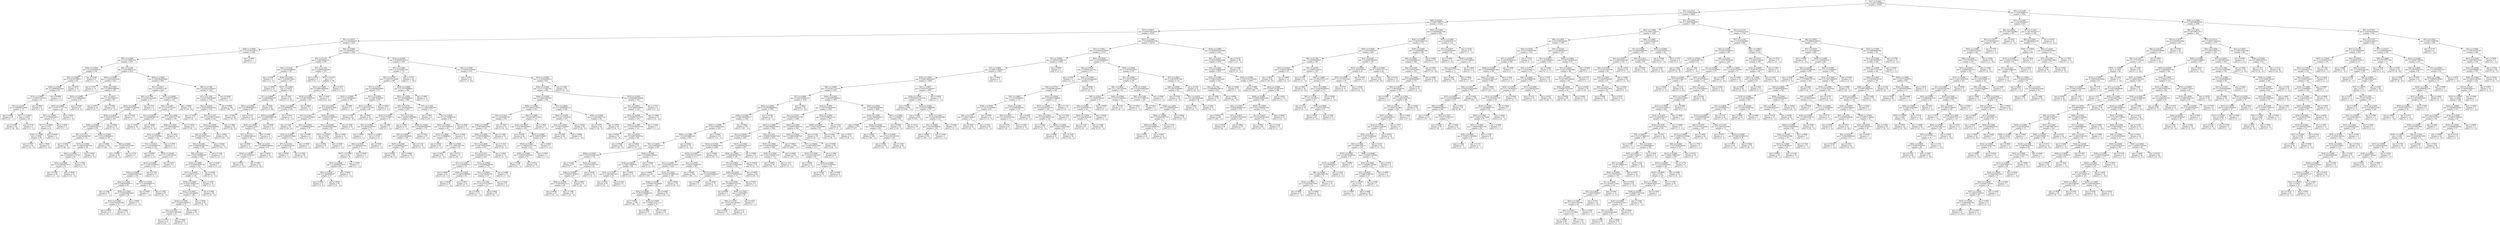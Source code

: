 digraph Tree {
0 [label="X[1] <= 0.1066\ngini = 0.200718749822\nsamples = 27632", shape="box"] ;
1 [label="X[3] <= 0.0714\ngini = 0.133960950802\nsamples = 24601", shape="box"] ;
0 -> 1 ;
2 [label="X[6] <= 0.6423\ngini = 0.0887780077114\nsamples = 21243", shape="box"] ;
1 -> 2 ;
3 [label="X[7] <= 0.5977\ngini = 0.0645756728749\nsamples = 20387", shape="box"] ;
2 -> 3 ;
4 [label="X[1] <= 0.0373\ngini = 0.2295844207\nsamples = 4233", shape="box"] ;
3 -> 4 ;
5 [label="X[46] <= 0.5000\ngini = 0.102452399761\nsamples = 2308", shape="box"] ;
4 -> 5 ;
6 [label="X[5] <= 0.2599\ngini = 0.101720907834\nsamples = 2307", shape="box"] ;
5 -> 6 ;
7 [label="X[40] <= 0.5000\ngini = 0.41050295858\nsamples = 104", shape="box"] ;
6 -> 7 ;
8 [label="X[0] <= 0.5864\ngini = 0.421657986111\nsamples = 96", shape="box"] ;
7 -> 8 ;
9 [label="X[26] <= 0.5000\ngini = 0.389606619248\nsamples = 83", shape="box"] ;
8 -> 9 ;
10 [label="X[15] <= 0.5000\ngini = 0.395671391556\nsamples = 81", shape="box"] ;
9 -> 10 ;
11 [label="X[1] <= 0.0193\ngini = 0.404996712689\nsamples = 78", shape="box"] ;
10 -> 11 ;
12 [label="gini = 0.0689\nsamples = 28\nvalue = [ 27.   1.]", shape="box"] ;
11 -> 12 ;
13 [label="X[17] <= 0.5000\ngini = 0.4872\nsamples = 50", shape="box"] ;
11 -> 13 ;
14 [label="gini = 0.4764\nsamples = 46\nvalue = [ 28.  18.]", shape="box"] ;
13 -> 14 ;
15 [label="gini = 0.3750\nsamples = 4\nvalue = [ 1.  3.]", shape="box"] ;
13 -> 15 ;
16 [label="gini = 0.0000\nsamples = 3\nvalue = [ 3.  0.]", shape="box"] ;
10 -> 16 ;
17 [label="gini = 0.0000\nsamples = 2\nvalue = [ 2.  0.]", shape="box"] ;
9 -> 17 ;
18 [label="gini = 0.4970\nsamples = 13\nvalue = [ 6.  7.]", shape="box"] ;
8 -> 18 ;
19 [label="gini = 0.2188\nsamples = 8\nvalue = [ 7.  1.]", shape="box"] ;
7 -> 19 ;
20 [label="X[4] <= 0.2188\ngini = 0.081696873141\nsamples = 2203", shape="box"] ;
6 -> 20 ;
21 [label="X[39] <= 0.5000\ngini = 0.285932022558\nsamples = 162", shape="box"] ;
20 -> 21 ;
22 [label="gini = 0.1327\nsamples = 14\nvalue = [ 13.   1.]", shape="box"] ;
21 -> 22 ;
23 [label="X[36] <= 0.5000\ngini = 0.298301680058\nsamples = 148", shape="box"] ;
21 -> 23 ;
24 [label="X[25] <= 0.5000\ngini = 0.33798816568\nsamples = 65", shape="box"] ;
23 -> 24 ;
25 [label="X[35] <= 0.5000\ngini = 0.357777777778\nsamples = 60", shape="box"] ;
24 -> 25 ;
26 [label="X[27] <= 0.5000\ngini = 0.379504132231\nsamples = 55", shape="box"] ;
25 -> 26 ;
27 [label="X[17] <= 0.5000\ngini = 0.375\nsamples = 52", shape="box"] ;
26 -> 27 ;
28 [label="X[18] <= 0.5000\ngini = 0.3848\nsamples = 50", shape="box"] ;
27 -> 28 ;
29 [label="gini = 0.3367\nsamples = 42\nvalue = [ 33.   9.]", shape="box"] ;
28 -> 29 ;
30 [label="gini = 0.5000\nsamples = 8\nvalue = [ 4.  4.]", shape="box"] ;
28 -> 30 ;
31 [label="gini = 0.0000\nsamples = 2\nvalue = [ 2.  0.]", shape="box"] ;
27 -> 31 ;
32 [label="gini = 0.4444\nsamples = 3\nvalue = [ 2.  1.]", shape="box"] ;
26 -> 32 ;
33 [label="gini = 0.0000\nsamples = 5\nvalue = [ 5.  0.]", shape="box"] ;
25 -> 33 ;
34 [label="gini = 0.0000\nsamples = 5\nvalue = [ 5.  0.]", shape="box"] ;
24 -> 34 ;
35 [label="X[1] <= 0.0217\ngini = 0.26418928727\nsamples = 83", shape="box"] ;
23 -> 35 ;
36 [label="gini = 0.0571\nsamples = 34\nvalue = [ 33.   1.]", shape="box"] ;
35 -> 36 ;
37 [label="gini = 0.3698\nsamples = 49\nvalue = [ 37.  12.]", shape="box"] ;
35 -> 37 ;
38 [label="X[50] <= 0.5000\ngini = 0.0625828045883\nsamples = 2041", shape="box"] ;
20 -> 38 ;
39 [label="X[1] <= 0.0217\ngini = 0.145556711587\nsamples = 696", shape="box"] ;
38 -> 39 ;
40 [label="X[0] <= 0.7346\ngini = 0.0318219135287\nsamples = 371", shape="box"] ;
39 -> 40 ;
41 [label="X[19] <= 0.5000\ngini = 0.0268767308392\nsamples = 367", shape="box"] ;
40 -> 41 ;
42 [label="X[54] <= 0.5000\ngini = 0.0223435155926\nsamples = 354", shape="box"] ;
41 -> 42 ;
43 [label="X[36] <= 0.5000\ngini = 0.028262740715\nsamples = 279", shape="box"] ;
42 -> 43 ;
44 [label="X[7] <= 0.1733\ngini = 0.0503864447087\nsamples = 116", shape="box"] ;
43 -> 44 ;
45 [label="gini = 0.0000\nsamples = 48\nvalue = [ 48.   0.]", shape="box"] ;
44 -> 45 ;
46 [label="X[37] <= 0.5000\ngini = 0.0843425605536\nsamples = 68", shape="box"] ;
44 -> 46 ;
47 [label="X[21] <= 0.5000\ngini = 0.0920915712799\nsamples = 62", shape="box"] ;
46 -> 47 ;
48 [label="X[55] <= 0.5000\ngini = 0.0739644970414\nsamples = 52", shape="box"] ;
47 -> 48 ;
49 [label="gini = 0.1284\nsamples = 29\nvalue = [ 27.   2.]", shape="box"] ;
48 -> 49 ;
50 [label="gini = 0.0000\nsamples = 23\nvalue = [ 23.   0.]", shape="box"] ;
48 -> 50 ;
51 [label="gini = 0.1800\nsamples = 10\nvalue = [ 9.  1.]", shape="box"] ;
47 -> 51 ;
52 [label="gini = 0.0000\nsamples = 6\nvalue = [ 6.  0.]", shape="box"] ;
46 -> 52 ;
53 [label="X[40] <= 0.5000\ngini = 0.0121946629531\nsamples = 163", shape="box"] ;
43 -> 53 ;
54 [label="gini = 0.0000\nsamples = 108\nvalue = [ 108.    0.]", shape="box"] ;
53 -> 54 ;
55 [label="X[0] <= 0.4383\ngini = 0.0357024793388\nsamples = 55", shape="box"] ;
53 -> 55 ;
56 [label="gini = 0.0000\nsamples = 49\nvalue = [ 49.   0.]", shape="box"] ;
55 -> 56 ;
57 [label="gini = 0.2778\nsamples = 6\nvalue = [ 5.  1.]", shape="box"] ;
55 -> 57 ;
58 [label="gini = 0.0000\nsamples = 75\nvalue = [ 75.   0.]", shape="box"] ;
42 -> 58 ;
59 [label="gini = 0.1420\nsamples = 13\nvalue = [ 12.   1.]", shape="box"] ;
41 -> 59 ;
60 [label="gini = 0.3750\nsamples = 4\nvalue = [ 3.  1.]", shape="box"] ;
40 -> 60 ;
61 [label="X[57] <= 0.5000\ngini = 0.256075739645\nsamples = 325", shape="box"] ;
39 -> 61 ;
62 [label="X[0] <= 0.1667\ngini = 0.21161771826\nsamples = 291", shape="box"] ;
61 -> 62 ;
63 [label="X[1] <= 0.0291\ngini = 0.353668368718\nsamples = 61", shape="box"] ;
62 -> 63 ;
64 [label="gini = 0.2392\nsamples = 36\nvalue = [ 31.   5.]", shape="box"] ;
63 -> 64 ;
65 [label="gini = 0.4608\nsamples = 25\nvalue = [ 16.   9.]", shape="box"] ;
63 -> 65 ;
66 [label="X[23] <= 0.5000\ngini = 0.165935727788\nsamples = 230", shape="box"] ;
62 -> 66 ;
67 [label="X[58] <= 0.5000\ngini = 0.189244422049\nsamples = 189", shape="box"] ;
66 -> 67 ;
68 [label="X[32] <= 0.5000\ngini = 0.14678760962\nsamples = 163", shape="box"] ;
67 -> 68 ;
69 [label="X[1] <= 0.0219\ngini = 0.134262465374\nsamples = 152", shape="box"] ;
68 -> 69 ;
70 [label="gini = 0.4800\nsamples = 5\nvalue = [ 3.  2.]", shape="box"] ;
69 -> 70 ;
71 [label="X[35] <= 0.5000\ngini = 0.11495210329\nsamples = 147", shape="box"] ;
69 -> 71 ;
72 [label="X[12] <= 0.5000\ngini = 0.106328109502\nsamples = 142", shape="box"] ;
71 -> 72 ;
73 [label="X[56] <= 0.5000\ngini = 0.0963032976265\nsamples = 138", shape="box"] ;
72 -> 73 ;
74 [label="X[44] <= 0.5000\ngini = 0.046485260771\nsamples = 84", shape="box"] ;
73 -> 74 ;
75 [label="gini = 0.1049\nsamples = 18\nvalue = [ 17.   1.]", shape="box"] ;
74 -> 75 ;
76 [label="X[30] <= 0.5000\ngini = 0.0298438934803\nsamples = 66", shape="box"] ;
74 -> 76 ;
77 [label="X[31] <= 0.5000\ngini = 0.0357024793388\nsamples = 55", shape="box"] ;
76 -> 77 ;
78 [label="gini = 0.0476\nsamples = 41\nvalue = [ 40.   1.]", shape="box"] ;
77 -> 78 ;
79 [label="gini = 0.0000\nsamples = 14\nvalue = [ 14.   0.]", shape="box"] ;
77 -> 79 ;
80 [label="gini = 0.0000\nsamples = 11\nvalue = [ 11.   0.]", shape="box"] ;
76 -> 80 ;
81 [label="X[44] <= 0.5000\ngini = 0.168038408779\nsamples = 54", shape="box"] ;
73 -> 81 ;
82 [label="gini = 0.0000\nsamples = 7\nvalue = [ 7.  0.]", shape="box"] ;
81 -> 82 ;
83 [label="gini = 0.1901\nsamples = 47\nvalue = [ 42.   5.]", shape="box"] ;
81 -> 83 ;
84 [label="gini = 0.3750\nsamples = 4\nvalue = [ 3.  1.]", shape="box"] ;
72 -> 84 ;
85 [label="gini = 0.3200\nsamples = 5\nvalue = [ 4.  1.]", shape="box"] ;
71 -> 85 ;
86 [label="gini = 0.2975\nsamples = 11\nvalue = [ 9.  2.]", shape="box"] ;
68 -> 86 ;
87 [label="gini = 0.3935\nsamples = 26\nvalue = [ 19.   7.]", shape="box"] ;
67 -> 87 ;
88 [label="gini = 0.0476\nsamples = 41\nvalue = [ 40.   1.]", shape="box"] ;
66 -> 88 ;
89 [label="gini = 0.4844\nsamples = 34\nvalue = [ 20.  14.]", shape="box"] ;
61 -> 89 ;
90 [label="X[0] <= 0.7346\ngini = 0.0162231036055\nsamples = 1345", shape="box"] ;
38 -> 90 ;
91 [label="X[7] <= 0.1454\ngini = 0.0147920780204\nsamples = 1342", shape="box"] ;
90 -> 91 ;
92 [label="X[0] <= 0.0679\ngini = 0.0354494389344\nsamples = 554", shape="box"] ;
91 -> 92 ;
93 [label="gini = 0.1653\nsamples = 11\nvalue = [ 10.   1.]", shape="box"] ;
92 -> 93 ;
94 [label="X[7] <= 0.1437\ngini = 0.0325997374928\nsamples = 543", shape="box"] ;
92 -> 94 ;
95 [label="X[10] <= 0.5000\ngini = 0.0196059209881\nsamples = 505", shape="box"] ;
94 -> 95 ;
96 [label="X[0] <= 0.2407\ngini = 0.0262420778633\nsamples = 376", shape="box"] ;
95 -> 96 ;
97 [label="X[0] <= 0.2284\ngini = 0.0436463647959\nsamples = 224", shape="box"] ;
96 -> 97 ;
98 [label="X[6] <= 0.3222\ngini = 0.0375449280007\nsamples = 209", shape="box"] ;
97 -> 98 ;
99 [label="X[33] <= 0.5000\ngini = 0.0292618370748\nsamples = 202", shape="box"] ;
98 -> 99 ;
100 [label="X[17] <= 0.5000\ngini = 0.03076171875\nsamples = 192", shape="box"] ;
99 -> 100 ;
101 [label="X[56] <= 0.5000\ngini = 0.021736505253\nsamples = 182", shape="box"] ;
100 -> 101 ;
102 [label="X[31] <= 0.5000\ngini = 0.0312421264802\nsamples = 126", shape="box"] ;
101 -> 102 ;
103 [label="X[18] <= 0.5000\ngini = 0.054012345679\nsamples = 72", shape="box"] ;
102 -> 103 ;
104 [label="X[0] <= 0.1667\ngini = 0.0363511659808\nsamples = 54", shape="box"] ;
103 -> 104 ;
105 [label="gini = 0.0713\nsamples = 27\nvalue = [ 26.   1.]", shape="box"] ;
104 -> 105 ;
106 [label="gini = 0.0000\nsamples = 27\nvalue = [ 27.   0.]", shape="box"] ;
104 -> 106 ;
107 [label="gini = 0.1049\nsamples = 18\nvalue = [ 17.   1.]", shape="box"] ;
103 -> 107 ;
108 [label="gini = 0.0000\nsamples = 54\nvalue = [ 54.   0.]", shape="box"] ;
102 -> 108 ;
109 [label="gini = 0.0000\nsamples = 56\nvalue = [ 56.   0.]", shape="box"] ;
101 -> 109 ;
110 [label="gini = 0.1800\nsamples = 10\nvalue = [ 9.  1.]", shape="box"] ;
100 -> 110 ;
111 [label="gini = 0.0000\nsamples = 10\nvalue = [ 10.   0.]", shape="box"] ;
99 -> 111 ;
112 [label="gini = 0.2449\nsamples = 7\nvalue = [ 6.  1.]", shape="box"] ;
98 -> 112 ;
113 [label="gini = 0.1244\nsamples = 15\nvalue = [ 14.   1.]", shape="box"] ;
97 -> 113 ;
114 [label="gini = 0.0000\nsamples = 152\nvalue = [ 152.    0.]", shape="box"] ;
96 -> 114 ;
115 [label="gini = 0.0000\nsamples = 129\nvalue = [ 129.    0.]", shape="box"] ;
95 -> 115 ;
116 [label="gini = 0.1884\nsamples = 38\nvalue = [ 34.   4.]", shape="box"] ;
94 -> 116 ;
117 [label="gini = 0.0000\nsamples = 788\nvalue = [ 788.    0.]", shape="box"] ;
91 -> 117 ;
118 [label="gini = 0.4444\nsamples = 3\nvalue = [ 2.  1.]", shape="box"] ;
90 -> 118 ;
119 [label="gini = 0.0000\nsamples = 1\nvalue = [ 0.  1.]", shape="box"] ;
5 -> 119 ;
120 [label="X[8] <= 0.4690\ngini = 0.349819531118\nsamples = 1925", shape="box"] ;
4 -> 120 ;
121 [label="X[7] <= 0.1175\ngini = 0.489186851211\nsamples = 340", shape="box"] ;
120 -> 121 ;
122 [label="X[4] <= 0.2188\ngini = 0.453544568046\nsamples = 187", shape="box"] ;
121 -> 122 ;
123 [label="gini = 0.0000\nsamples = 2\nvalue = [ 0.  2.]", shape="box"] ;
122 -> 123 ;
124 [label="X[39] <= 0.5000\ngini = 0.45580715851\nsamples = 185", shape="box"] ;
122 -> 124 ;
125 [label="gini = 0.4992\nsamples = 25\nvalue = [ 13.  12.]", shape="box"] ;
124 -> 125 ;
126 [label="X[47] <= 0.5000\ngini = 0.43875\nsamples = 160", shape="box"] ;
124 -> 126 ;
127 [label="X[7] <= 0.0600\ngini = 0.46044921875\nsamples = 128", shape="box"] ;
126 -> 127 ;
128 [label="X[31] <= 0.5000\ngini = 0.478096268253\nsamples = 86", shape="box"] ;
127 -> 128 ;
129 [label="gini = 0.4981\nsamples = 49\nvalue = [ 23.  26.]", shape="box"] ;
128 -> 129 ;
130 [label="gini = 0.4178\nsamples = 37\nvalue = [ 11.  26.]", shape="box"] ;
128 -> 130 ;
131 [label="gini = 0.4082\nsamples = 42\nvalue = [ 12.  30.]", shape="box"] ;
127 -> 131 ;
132 [label="gini = 0.3047\nsamples = 32\nvalue = [  6.  26.]", shape="box"] ;
126 -> 132 ;
133 [label="X[7] <= 0.1350\ngini = 0.498953393994\nsamples = 153", shape="box"] ;
121 -> 133 ;
134 [label="gini = 0.1975\nsamples = 9\nvalue = [ 8.  1.]", shape="box"] ;
133 -> 134 ;
135 [label="X[0] <= 0.4753\ngini = 0.5\nsamples = 144", shape="box"] ;
133 -> 135 ;
136 [label="X[21] <= 0.5000\ngini = 0.498614958449\nsamples = 133", shape="box"] ;
135 -> 136 ;
137 [label="X[19] <= 0.5000\ngini = 0.499729583559\nsamples = 129", shape="box"] ;
136 -> 137 ;
138 [label="X[54] <= 0.5000\ngini = 0.499869927159\nsamples = 124", shape="box"] ;
137 -> 138 ;
139 [label="X[35] <= 0.5000\ngini = 0.499950985198\nsamples = 101", shape="box"] ;
138 -> 139 ;
140 [label="X[25] <= 0.5000\ngini = 0.49952173451\nsamples = 97", shape="box"] ;
139 -> 140 ;
141 [label="X[7] <= 0.1373\ngini = 0.499944598338\nsamples = 95", shape="box"] ;
140 -> 141 ;
142 [label="gini = 0.0000\nsamples = 2\nvalue = [ 0.  2.]", shape="box"] ;
141 -> 142 ;
143 [label="X[0] <= 0.2531\ngini = 0.499942189849\nsamples = 93", shape="box"] ;
141 -> 143 ;
144 [label="X[36] <= 0.5000\ngini = 0.497520333267\nsamples = 71", shape="box"] ;
143 -> 144 ;
145 [label="gini = 0.4974\nsamples = 28\nvalue = [ 15.  13.]", shape="box"] ;
144 -> 145 ;
146 [label="gini = 0.4867\nsamples = 43\nvalue = [ 18.  25.]", shape="box"] ;
144 -> 146 ;
147 [label="gini = 0.4628\nsamples = 22\nvalue = [ 14.   8.]", shape="box"] ;
143 -> 147 ;
148 [label="gini = 0.0000\nsamples = 2\nvalue = [ 0.  2.]", shape="box"] ;
140 -> 148 ;
149 [label="gini = 0.0000\nsamples = 4\nvalue = [ 4.  0.]", shape="box"] ;
139 -> 149 ;
150 [label="gini = 0.4915\nsamples = 23\nvalue = [ 10.  13.]", shape="box"] ;
138 -> 150 ;
151 [label="gini = 0.4800\nsamples = 5\nvalue = [ 2.  3.]", shape="box"] ;
137 -> 151 ;
152 [label="gini = 0.0000\nsamples = 4\nvalue = [ 0.  4.]", shape="box"] ;
136 -> 152 ;
153 [label="gini = 0.2975\nsamples = 11\nvalue = [ 9.  2.]", shape="box"] ;
135 -> 153 ;
154 [label="X[22] <= 0.5000\ngini = 0.256983351412\nsamples = 1585", shape="box"] ;
120 -> 154 ;
155 [label="X[7] <= 0.1984\ngini = 0.314558643459\nsamples = 711", shape="box"] ;
154 -> 155 ;
156 [label="X[0] <= 0.1790\ngini = 0.262578732285\nsamples = 669", shape="box"] ;
155 -> 156 ;
157 [label="X[7] <= 0.1621\ngini = 0.364646450893\nsamples = 271", shape="box"] ;
156 -> 157 ;
158 [label="X[25] <= 0.5000\ngini = 0.211932065612\nsamples = 166", shape="box"] ;
157 -> 158 ;
159 [label="X[7] <= 0.1454\ngini = 0.204863176681\nsamples = 164", shape="box"] ;
158 -> 159 ;
160 [label="X[7] <= 0.1407\ngini = 0.33165675964\nsamples = 81", shape="box"] ;
159 -> 160 ;
161 [label="gini = 0.1420\nsamples = 26\nvalue = [ 24.   2.]", shape="box"] ;
160 -> 161 ;
162 [label="X[11] <= 0.5000\ngini = 0.396694214876\nsamples = 55", shape="box"] ;
160 -> 162 ;
163 [label="X[35] <= 0.5000\ngini = 0.405838376646\nsamples = 53", shape="box"] ;
162 -> 163 ;
164 [label="X[7] <= 0.1423\ngini = 0.39349112426\nsamples = 52", shape="box"] ;
163 -> 164 ;
165 [label="gini = 0.0000\nsamples = 3\nvalue = [ 0.  3.]", shape="box"] ;
164 -> 165 ;
166 [label="gini = 0.3482\nsamples = 49\nvalue = [ 38.  11.]", shape="box"] ;
164 -> 166 ;
167 [label="gini = 0.0000\nsamples = 1\nvalue = [ 0.  1.]", shape="box"] ;
163 -> 167 ;
168 [label="gini = 0.0000\nsamples = 2\nvalue = [ 2.  0.]", shape="box"] ;
162 -> 168 ;
169 [label="X[10] <= 0.5000\ngini = 0.0470314994919\nsamples = 83", shape="box"] ;
159 -> 169 ;
170 [label="X[31] <= 0.5000\ngini = 0.0302958579882\nsamples = 65", shape="box"] ;
169 -> 170 ;
171 [label="X[21] <= 0.5000\ngini = 0.0392\nsamples = 50", shape="box"] ;
170 -> 171 ;
172 [label="gini = 0.0454\nsamples = 43\nvalue = [ 42.   1.]", shape="box"] ;
171 -> 172 ;
173 [label="gini = 0.0000\nsamples = 7\nvalue = [ 7.  0.]", shape="box"] ;
171 -> 173 ;
174 [label="gini = 0.0000\nsamples = 15\nvalue = [ 15.   0.]", shape="box"] ;
170 -> 174 ;
175 [label="gini = 0.1049\nsamples = 18\nvalue = [ 17.   1.]", shape="box"] ;
169 -> 175 ;
176 [label="gini = 0.5000\nsamples = 2\nvalue = [ 1.  1.]", shape="box"] ;
158 -> 176 ;
177 [label="X[17] <= 0.5000\ngini = 0.489795918367\nsamples = 105", shape="box"] ;
157 -> 177 ;
178 [label="X[31] <= 0.5000\ngini = 0.48347107438\nsamples = 88", shape="box"] ;
177 -> 178 ;
179 [label="gini = 0.3750\nsamples = 40\nvalue = [ 30.  10.]", shape="box"] ;
178 -> 179 ;
180 [label="gini = 0.4965\nsamples = 48\nvalue = [ 22.  26.]", shape="box"] ;
178 -> 180 ;
181 [label="gini = 0.4983\nsamples = 17\nvalue = [ 8.  9.]", shape="box"] ;
177 -> 181 ;
182 [label="X[14] <= 0.5000\ngini = 0.176775838994\nsamples = 398", shape="box"] ;
156 -> 182 ;
183 [label="X[31] <= 0.5000\ngini = 0.160648608016\nsamples = 386", shape="box"] ;
182 -> 183 ;
184 [label="X[6] <= 0.1736\ngini = 0.118406323848\nsamples = 269", shape="box"] ;
183 -> 184 ;
185 [label="X[24] <= 0.5000\ngini = 0.233747260774\nsamples = 74", shape="box"] ;
184 -> 185 ;
186 [label="X[1] <= 0.0380\ngini = 0.236442109214\nsamples = 73", shape="box"] ;
185 -> 186 ;
187 [label="gini = 0.0000\nsamples = 1\nvalue = [ 0.  1.]", shape="box"] ;
186 -> 187 ;
188 [label="X[12] <= 0.5000\ngini = 0.21875\nsamples = 72", shape="box"] ;
186 -> 188 ;
189 [label="X[0] <= 0.5370\ngini = 0.199960325332\nsamples = 71", shape="box"] ;
188 -> 189 ;
190 [label="X[37] <= 0.5000\ngini = 0.18\nsamples = 70", shape="box"] ;
189 -> 190 ;
191 [label="X[57] <= 0.5000\ngini = 0.160899653979\nsamples = 68", shape="box"] ;
190 -> 191 ;
192 [label="X[0] <= 0.2160\ngini = 0.18836565097\nsamples = 57", shape="box"] ;
191 -> 192 ;
193 [label="gini = 0.4444\nsamples = 12\nvalue = [ 8.  4.]", shape="box"] ;
192 -> 193 ;
194 [label="gini = 0.0849\nsamples = 45\nvalue = [ 43.   2.]", shape="box"] ;
192 -> 194 ;
195 [label="gini = 0.0000\nsamples = 11\nvalue = [ 11.   0.]", shape="box"] ;
191 -> 195 ;
196 [label="gini = 0.5000\nsamples = 2\nvalue = [ 1.  1.]", shape="box"] ;
190 -> 196 ;
197 [label="gini = 0.0000\nsamples = 1\nvalue = [ 0.  1.]", shape="box"] ;
189 -> 197 ;
198 [label="gini = 0.0000\nsamples = 1\nvalue = [ 0.  1.]", shape="box"] ;
188 -> 198 ;
199 [label="gini = 0.0000\nsamples = 1\nvalue = [ 1.  0.]", shape="box"] ;
185 -> 199 ;
200 [label="X[7] <= 0.1390\ngini = 0.0692176199869\nsamples = 195", shape="box"] ;
184 -> 200 ;
201 [label="gini = 0.1884\nsamples = 19\nvalue = [ 17.   2.]", shape="box"] ;
200 -> 201 ;
202 [label="X[58] <= 0.5000\ngini = 0.0552040289256\nsamples = 176", shape="box"] ;
200 -> 202 ;
203 [label="X[9] <= 0.5000\ngini = 0.0422338388282\nsamples = 139", shape="box"] ;
202 -> 203 ;
204 [label="X[27] <= 0.5000\ngini = 0.0186899252403\nsamples = 106", shape="box"] ;
203 -> 204 ;
205 [label="gini = 0.0000\nsamples = 84\nvalue = [ 84.   0.]", shape="box"] ;
204 -> 205 ;
206 [label="gini = 0.0868\nsamples = 22\nvalue = [ 21.   1.]", shape="box"] ;
204 -> 206 ;
207 [label="gini = 0.1139\nsamples = 33\nvalue = [ 31.   2.]", shape="box"] ;
203 -> 207 ;
208 [label="gini = 0.1023\nsamples = 37\nvalue = [ 35.   2.]", shape="box"] ;
202 -> 208 ;
209 [label="X[7] <= 0.1454\ngini = 0.248374607349\nsamples = 117", shape="box"] ;
183 -> 209 ;
210 [label="gini = 0.3841\nsamples = 27\nvalue = [ 20.   7.]", shape="box"] ;
209 -> 210 ;
211 [label="X[1] <= 0.0944\ngini = 0.197530864198\nsamples = 90", shape="box"] ;
209 -> 211 ;
212 [label="X[33] <= 0.5000\ngini = 0.156157049375\nsamples = 82", shape="box"] ;
211 -> 212 ;
213 [label="X[23] <= 0.5000\ngini = 0.17339088009\nsamples = 73", shape="box"] ;
212 -> 213 ;
214 [label="gini = 0.2550\nsamples = 20\nvalue = [ 17.   3.]", shape="box"] ;
213 -> 214 ;
215 [label="X[9] <= 0.5000\ngini = 0.139551441794\nsamples = 53", shape="box"] ;
213 -> 215 ;
216 [label="gini = 0.2041\nsamples = 26\nvalue = [ 23.   3.]", shape="box"] ;
215 -> 216 ;
217 [label="gini = 0.0713\nsamples = 27\nvalue = [ 26.   1.]", shape="box"] ;
215 -> 217 ;
218 [label="gini = 0.0000\nsamples = 9\nvalue = [ 9.  0.]", shape="box"] ;
212 -> 218 ;
219 [label="gini = 0.4688\nsamples = 8\nvalue = [ 5.  3.]", shape="box"] ;
211 -> 219 ;
220 [label="gini = 0.4861\nsamples = 12\nvalue = [ 7.  5.]", shape="box"] ;
182 -> 220 ;
221 [label="gini = 0.2778\nsamples = 42\nvalue = [  7.  35.]", shape="box"] ;
155 -> 221 ;
222 [label="X[5] <= 0.2599\ngini = 0.204412758092\nsamples = 874", shape="box"] ;
154 -> 222 ;
223 [label="gini = 0.4764\nsamples = 23\nvalue = [  9.  14.]", shape="box"] ;
222 -> 223 ;
224 [label="X[14] <= 0.5000\ngini = 0.183562298312\nsamples = 851", shape="box"] ;
222 -> 224 ;
225 [label="X[54] <= 0.5000\ngini = 0.171772603762\nsamples = 822", shape="box"] ;
224 -> 225 ;
226 [label="X[44] <= 0.5000\ngini = 0.189623507805\nsamples = 660", shape="box"] ;
225 -> 226 ;
227 [label="X[56] <= 0.5000\ngini = 0.104501135563\nsamples = 452", shape="box"] ;
226 -> 227 ;
228 [label="X[7] <= 0.1621\ngini = 0.123402681961\nsamples = 333", shape="box"] ;
227 -> 228 ;
229 [label="X[30] <= 0.5000\ngini = 0.0976003143061\nsamples = 311", shape="box"] ;
228 -> 229 ;
230 [label="X[26] <= 0.5000\ngini = 0.091292925502\nsamples = 292", shape="box"] ;
229 -> 230 ;
231 [label="X[11] <= 0.5000\ngini = 0.0877262518166\nsamples = 261", shape="box"] ;
230 -> 231 ;
232 [label="X[7] <= 0.1478\ngini = 0.0920915712799\nsamples = 248", shape="box"] ;
231 -> 232 ;
233 [label="X[7] <= 0.1406\ngini = 0.213659605551\nsamples = 74", shape="box"] ;
232 -> 233 ;
234 [label="gini = 0.0868\nsamples = 22\nvalue = [ 21.   1.]", shape="box"] ;
233 -> 234 ;
235 [label="X[36] <= 0.5000\ngini = 0.260355029586\nsamples = 52", shape="box"] ;
233 -> 235 ;
236 [label="gini = 0.2550\nsamples = 20\nvalue = [ 17.   3.]", shape="box"] ;
235 -> 236 ;
237 [label="gini = 0.2637\nsamples = 32\nvalue = [ 27.   5.]", shape="box"] ;
235 -> 237 ;
238 [label="X[31] <= 0.5000\ngini = 0.0338882282996\nsamples = 174", shape="box"] ;
232 -> 238 ;
239 [label="X[1] <= 0.0995\ngini = 0.037486307761\nsamples = 157", shape="box"] ;
238 -> 239 ;
240 [label="X[7] <= 0.1598\ngini = 0.0131573176615\nsamples = 151", shape="box"] ;
239 -> 240 ;
241 [label="gini = 0.0000\nsamples = 121\nvalue = [ 121.    0.]", shape="box"] ;
240 -> 241 ;
242 [label="gini = 0.0644\nsamples = 30\nvalue = [ 29.   1.]", shape="box"] ;
240 -> 242 ;
243 [label="gini = 0.4444\nsamples = 6\nvalue = [ 4.  2.]", shape="box"] ;
239 -> 243 ;
244 [label="gini = 0.0000\nsamples = 17\nvalue = [ 17.   0.]", shape="box"] ;
238 -> 244 ;
245 [label="gini = 0.0000\nsamples = 13\nvalue = [ 13.   0.]", shape="box"] ;
231 -> 245 ;
246 [label="gini = 0.1207\nsamples = 31\nvalue = [ 29.   2.]", shape="box"] ;
230 -> 246 ;
247 [label="gini = 0.1884\nsamples = 19\nvalue = [ 17.   2.]", shape="box"] ;
229 -> 247 ;
248 [label="gini = 0.3967\nsamples = 22\nvalue = [ 16.   6.]", shape="box"] ;
228 -> 248 ;
249 [label="X[9] <= 0.5000\ngini = 0.0491490713933\nsamples = 119", shape="box"] ;
227 -> 249 ;
250 [label="X[10] <= 0.5000\ngini = 0.0570934256055\nsamples = 102", shape="box"] ;
249 -> 250 ;
251 [label="gini = 0.0000\nsamples = 38\nvalue = [ 38.   0.]", shape="box"] ;
250 -> 251 ;
252 [label="X[40] <= 0.5000\ngini = 0.08935546875\nsamples = 64", shape="box"] ;
250 -> 252 ;
253 [label="X[35] <= 0.5000\ngini = 0.0920915712799\nsamples = 62", shape="box"] ;
252 -> 253 ;
254 [label="X[36] <= 0.5000\ngini = 0.0935232464391\nsamples = 61", shape="box"] ;
253 -> 254 ;
255 [label="gini = 0.1588\nsamples = 23\nvalue = [ 21.   2.]", shape="box"] ;
254 -> 255 ;
256 [label="gini = 0.0512\nsamples = 38\nvalue = [ 37.   1.]", shape="box"] ;
254 -> 256 ;
257 [label="gini = 0.0000\nsamples = 1\nvalue = [ 1.  0.]", shape="box"] ;
253 -> 257 ;
258 [label="gini = 0.0000\nsamples = 2\nvalue = [ 2.  0.]", shape="box"] ;
252 -> 258 ;
259 [label="gini = 0.0000\nsamples = 17\nvalue = [ 17.   0.]", shape="box"] ;
249 -> 259 ;
260 [label="X[1] <= 0.0639\ngini = 0.339080991124\nsamples = 208", shape="box"] ;
226 -> 260 ;
261 [label="X[55] <= 0.5000\ngini = 0.232751924299\nsamples = 119", shape="box"] ;
260 -> 261 ;
262 [label="X[31] <= 0.5000\ngini = 0.342278100957\nsamples = 73", shape="box"] ;
261 -> 262 ;
263 [label="gini = 0.2268\nsamples = 46\nvalue = [ 40.   6.]", shape="box"] ;
262 -> 263 ;
264 [label="gini = 0.4664\nsamples = 27\nvalue = [ 17.  10.]", shape="box"] ;
262 -> 264 ;
265 [label="gini = 0.0000\nsamples = 46\nvalue = [ 46.   0.]", shape="box"] ;
261 -> 265 ;
266 [label="X[56] <= 0.5000\ngini = 0.439338467365\nsamples = 89", shape="box"] ;
260 -> 266 ;
267 [label="gini = 0.2975\nsamples = 44\nvalue = [ 36.   8.]", shape="box"] ;
266 -> 267 ;
268 [label="gini = 0.4978\nsamples = 45\nvalue = [ 24.  21.]", shape="box"] ;
266 -> 268 ;
269 [label="X[32] <= 0.5000\ngini = 0.0938881268099\nsamples = 162", shape="box"] ;
225 -> 269 ;
270 [label="X[1] <= 0.0832\ngini = 0.0748861528082\nsamples = 154", shape="box"] ;
269 -> 270 ;
271 [label="X[18] <= 0.5000\ngini = 0.0305270115979\nsamples = 129", shape="box"] ;
270 -> 271 ;
272 [label="X[36] <= 0.5000\ngini = 0.0162590701424\nsamples = 122", shape="box"] ;
271 -> 272 ;
273 [label="gini = 0.0000\nsamples = 54\nvalue = [ 54.   0.]", shape="box"] ;
272 -> 273 ;
274 [label="X[1] <= 0.0636\ngini = 0.0289792387543\nsamples = 68", shape="box"] ;
272 -> 274 ;
275 [label="gini = 0.0000\nsamples = 48\nvalue = [ 48.   0.]", shape="box"] ;
274 -> 275 ;
276 [label="gini = 0.0950\nsamples = 20\nvalue = [ 19.   1.]", shape="box"] ;
274 -> 276 ;
277 [label="gini = 0.2449\nsamples = 7\nvalue = [ 6.  1.]", shape="box"] ;
271 -> 277 ;
278 [label="gini = 0.2688\nsamples = 25\nvalue = [ 21.   4.]", shape="box"] ;
270 -> 278 ;
279 [label="gini = 0.3750\nsamples = 8\nvalue = [ 6.  2.]", shape="box"] ;
269 -> 279 ;
280 [label="gini = 0.4281\nsamples = 29\nvalue = [ 20.   9.]", shape="box"] ;
224 -> 280 ;
281 [label="X[27] <= 0.5000\ngini = 0.0148685973768\nsamples = 16154", shape="box"] ;
3 -> 281 ;
282 [label="X[1] <= 0.0851\ngini = 0.0164431539667\nsamples = 13751", shape="box"] ;
281 -> 282 ;
283 [label="X[7] <= 0.9949\ngini = 0.0084231589154\nsamples = 13004", shape="box"] ;
282 -> 283 ;
284 [label="X[7] <= 0.9864\ngini = 0.00827128263617\nsamples = 13003", shape="box"] ;
283 -> 284 ;
285 [label="X[50] <= 0.5000\ngini = 0.0081206035503\nsamples = 13000", shape="box"] ;
284 -> 285 ;
286 [label="X[8] <= 0.9389\ngini = 0.0105471141478\nsamples = 9431", shape="box"] ;
285 -> 286 ;
287 [label="X[7] <= 0.8480\ngini = 0.0435158551612\nsamples = 1438", shape="box"] ;
286 -> 287 ;
288 [label="X[12] <= 0.5000\ngini = 0.0100068949003\nsamples = 1392", shape="box"] ;
287 -> 288 ;
289 [label="X[28] <= 0.5000\ngini = 0.00874618694117\nsamples = 1366", shape="box"] ;
288 -> 289 ;
290 [label="X[25] <= 0.5000\ngini = 0.0114609373054\nsamples = 1041", shape="box"] ;
289 -> 290 ;
291 [label="X[26] <= 0.5000\ngini = 0.0128336892454\nsamples = 929", shape="box"] ;
290 -> 291 ;
292 [label="X[1] <= 0.0672\ngini = 0.0139365958757\nsamples = 855", shape="box"] ;
291 -> 292 ;
293 [label="X[40] <= 0.5000\ngini = 0.0076823441558\nsamples = 778", shape="box"] ;
292 -> 293 ;
294 [label="gini = 0.0000\nsamples = 677\nvalue = [ 677.    0.]", shape="box"] ;
293 -> 294 ;
295 [label="X[21] <= 0.5000\ngini = 0.0576414077051\nsamples = 101", shape="box"] ;
293 -> 295 ;
296 [label="X[56] <= 0.5000\ngini = 0.0665873959572\nsamples = 87", shape="box"] ;
295 -> 296 ;
297 [label="X[54] <= 0.5000\ngini = 0.058769513315\nsamples = 66", shape="box"] ;
296 -> 297 ;
298 [label="gini = 0.0000\nsamples = 43\nvalue = [ 43.   0.]", shape="box"] ;
297 -> 298 ;
299 [label="gini = 0.1588\nsamples = 23\nvalue = [ 21.   2.]", shape="box"] ;
297 -> 299 ;
300 [label="gini = 0.0907\nsamples = 21\nvalue = [ 20.   1.]", shape="box"] ;
296 -> 300 ;
301 [label="gini = 0.0000\nsamples = 14\nvalue = [ 14.   0.]", shape="box"] ;
295 -> 301 ;
302 [label="X[38] <= 0.5000\ngini = 0.0748861528082\nsamples = 77", shape="box"] ;
292 -> 302 ;
303 [label="X[18] <= 0.5000\ngini = 0.0867768595041\nsamples = 66", shape="box"] ;
302 -> 303 ;
304 [label="X[54] <= 0.5000\ngini = 0.104938271605\nsamples = 54", shape="box"] ;
303 -> 304 ;
305 [label="gini = 0.0832\nsamples = 46\nvalue = [ 44.   2.]", shape="box"] ;
304 -> 305 ;
306 [label="gini = 0.2188\nsamples = 8\nvalue = [ 7.  1.]", shape="box"] ;
304 -> 306 ;
307 [label="gini = 0.0000\nsamples = 12\nvalue = [ 12.   0.]", shape="box"] ;
303 -> 307 ;
308 [label="gini = 0.0000\nsamples = 11\nvalue = [ 11.   0.]", shape="box"] ;
302 -> 308 ;
309 [label="gini = 0.0000\nsamples = 74\nvalue = [ 74.   0.]", shape="box"] ;
291 -> 309 ;
310 [label="gini = 0.0000\nsamples = 112\nvalue = [ 112.    0.]", shape="box"] ;
290 -> 310 ;
311 [label="gini = 0.0000\nsamples = 325\nvalue = [ 325.    0.]", shape="box"] ;
289 -> 311 ;
312 [label="gini = 0.0740\nsamples = 26\nvalue = [ 25.   1.]", shape="box"] ;
288 -> 312 ;
313 [label="gini = 0.4962\nsamples = 46\nvalue = [ 21.  25.]", shape="box"] ;
287 -> 313 ;
314 [label="X[40] <= 0.5000\ngini = 0.0044937982063\nsamples = 7993", shape="box"] ;
286 -> 314 ;
315 [label="X[19] <= 0.5000\ngini = 0.00554729436339\nsamples = 5393", shape="box"] ;
314 -> 315 ;
316 [label="X[1] <= 0.0745\ngini = 0.00490470531286\nsamples = 5288", shape="box"] ;
315 -> 316 ;
317 [label="X[47] <= 0.5000\ngini = 0.00235848727853\nsamples = 5082", shape="box"] ;
316 -> 317 ;
318 [label="X[1] <= 0.0589\ngini = 0.00374250181607\nsamples = 2667", shape="box"] ;
317 -> 318 ;
319 [label="X[12] <= 0.5000\ngini = 0.00162469429572\nsamples = 2460", shape="box"] ;
318 -> 319 ;
320 [label="X[55] <= 0.5000\ngini = 0.00168137754023\nsamples = 2377", shape="box"] ;
319 -> 320 ;
321 [label="X[1] <= 0.0391\ngini = 0.00104657218826\nsamples = 1910", shape="box"] ;
320 -> 321 ;
322 [label="gini = 0.0000\nsamples = 1526\nvalue = [ 1526.     0.]", shape="box"] ;
321 -> 322 ;
323 [label="X[13] <= 0.5000\ngini = 0.00519476996528\nsamples = 384", shape="box"] ;
321 -> 323 ;
324 [label="X[58] <= 0.5000\ngini = 0.00561793294981\nsamples = 355", shape="box"] ;
323 -> 324 ;
325 [label="X[54] <= 0.5000\ngini = 0.00751868992524\nsamples = 265", shape="box"] ;
324 -> 325 ;
326 [label="gini = 0.0000\nsamples = 190\nvalue = [ 190.    0.]", shape="box"] ;
325 -> 326 ;
327 [label="X[30] <= 0.5000\ngini = 0.0263111111111\nsamples = 75", shape="box"] ;
325 -> 327 ;
328 [label="gini = 0.0000\nsamples = 57\nvalue = [ 57.   0.]", shape="box"] ;
327 -> 328 ;
329 [label="gini = 0.1049\nsamples = 18\nvalue = [ 17.   1.]", shape="box"] ;
327 -> 329 ;
330 [label="gini = 0.0000\nsamples = 90\nvalue = [ 90.   0.]", shape="box"] ;
324 -> 330 ;
331 [label="gini = 0.0000\nsamples = 29\nvalue = [ 29.   0.]", shape="box"] ;
323 -> 331 ;
332 [label="X[1] <= 0.0392\ngini = 0.00427348467827\nsamples = 467", shape="box"] ;
320 -> 332 ;
333 [label="gini = 0.0000\nsamples = 388\nvalue = [ 388.    0.]", shape="box"] ;
332 -> 333 ;
334 [label="X[1] <= 0.0395\ngini = 0.0249959942317\nsamples = 79", shape="box"] ;
332 -> 334 ;
335 [label="gini = 0.4444\nsamples = 3\nvalue = [ 2.  1.]", shape="box"] ;
334 -> 335 ;
336 [label="gini = 0.0000\nsamples = 76\nvalue = [ 76.   0.]", shape="box"] ;
334 -> 336 ;
337 [label="gini = 0.0000\nsamples = 83\nvalue = [ 83.   0.]", shape="box"] ;
319 -> 337 ;
338 [label="X[15] <= 0.5000\ngini = 0.0285654274312\nsamples = 207", shape="box"] ;
318 -> 338 ;
339 [label="X[58] <= 0.5000\ngini = 0.0296962197924\nsamples = 199", shape="box"] ;
338 -> 339 ;
340 [label="X[7] <= 0.9818\ngini = 0.0372536452492\nsamples = 158", shape="box"] ;
339 -> 340 ;
341 [label="X[28] <= 0.5000\ngini = 0.0777940102264\nsamples = 74", shape="box"] ;
340 -> 341 ;
342 [label="X[1] <= 0.0592\ngini = 0.0880473372781\nsamples = 65", shape="box"] ;
341 -> 342 ;
343 [label="gini = 0.0000\nsamples = 1\nvalue = [ 0.  1.]", shape="box"] ;
342 -> 343 ;
344 [label="X[16] <= 0.5000\ngini = 0.060546875\nsamples = 64", shape="box"] ;
342 -> 344 ;
345 [label="X[0] <= 0.3765\ngini = 0.0312421264802\nsamples = 63", shape="box"] ;
344 -> 345 ;
346 [label="gini = 0.0000\nsamples = 47\nvalue = [ 47.   0.]", shape="box"] ;
345 -> 346 ;
347 [label="gini = 0.1172\nsamples = 16\nvalue = [ 15.   1.]", shape="box"] ;
345 -> 347 ;
348 [label="gini = 0.0000\nsamples = 1\nvalue = [ 0.  1.]", shape="box"] ;
344 -> 348 ;
349 [label="gini = 0.0000\nsamples = 9\nvalue = [ 9.  0.]", shape="box"] ;
341 -> 349 ;
350 [label="gini = 0.0000\nsamples = 84\nvalue = [ 84.   0.]", shape="box"] ;
340 -> 350 ;
351 [label="gini = 0.0000\nsamples = 41\nvalue = [ 41.   0.]", shape="box"] ;
339 -> 351 ;
352 [label="gini = 0.0000\nsamples = 8\nvalue = [ 8.  0.]", shape="box"] ;
338 -> 352 ;
353 [label="X[0] <= 0.1420\ngini = 0.000827814427598\nsamples = 2415", shape="box"] ;
317 -> 353 ;
354 [label="X[23] <= 0.5000\ngini = 0.0054495505987\nsamples = 366", shape="box"] ;
353 -> 354 ;
355 [label="X[38] <= 0.5000\ngini = 0.0175424857076\nsamples = 113", shape="box"] ;
354 -> 355 ;
356 [label="gini = 0.0000\nsamples = 99\nvalue = [ 99.   0.]", shape="box"] ;
355 -> 356 ;
357 [label="gini = 0.1327\nsamples = 14\nvalue = [ 13.   1.]", shape="box"] ;
355 -> 357 ;
358 [label="gini = 0.0000\nsamples = 253\nvalue = [ 253.    0.]", shape="box"] ;
354 -> 358 ;
359 [label="gini = 0.0000\nsamples = 2049\nvalue = [ 2049.     0.]", shape="box"] ;
353 -> 359 ;
360 [label="X[55] <= 0.5000\ngini = 0.0656518050712\nsamples = 206", shape="box"] ;
316 -> 360 ;
361 [label="X[58] <= 0.5000\ngini = 0.0484549207207\nsamples = 161", shape="box"] ;
360 -> 361 ;
362 [label="X[7] <= 0.9820\ngini = 0.067145557656\nsamples = 115", shape="box"] ;
361 -> 362 ;
363 [label="X[47] <= 0.5000\ngini = 0.0232525951557\nsamples = 85", shape="box"] ;
362 -> 363 ;
364 [label="gini = 0.0000\nsamples = 33\nvalue = [ 33.   0.]", shape="box"] ;
363 -> 364 ;
365 [label="X[16] <= 0.5000\ngini = 0.0377218934911\nsamples = 52", shape="box"] ;
363 -> 365 ;
366 [label="gini = 0.0444\nsamples = 44\nvalue = [ 43.   1.]", shape="box"] ;
365 -> 366 ;
367 [label="gini = 0.0000\nsamples = 8\nvalue = [ 8.  0.]", shape="box"] ;
365 -> 367 ;
368 [label="gini = 0.1800\nsamples = 30\nvalue = [ 27.   3.]", shape="box"] ;
362 -> 368 ;
369 [label="gini = 0.0000\nsamples = 46\nvalue = [ 46.   0.]", shape="box"] ;
361 -> 369 ;
370 [label="gini = 0.1244\nsamples = 45\nvalue = [ 42.   3.]", shape="box"] ;
360 -> 370 ;
371 [label="X[23] <= 0.5000\ngini = 0.0373696145125\nsamples = 105", shape="box"] ;
315 -> 371 ;
372 [label="X[58] <= 0.5000\ngini = 0.0227242700489\nsamples = 87", shape="box"] ;
371 -> 372 ;
373 [label="gini = 0.0000\nsamples = 66\nvalue = [ 66.   0.]", shape="box"] ;
372 -> 373 ;
374 [label="gini = 0.0907\nsamples = 21\nvalue = [ 20.   1.]", shape="box"] ;
372 -> 374 ;
375 [label="gini = 0.1049\nsamples = 18\nvalue = [ 17.   1.]", shape="box"] ;
371 -> 375 ;
376 [label="X[45] <= 0.5000\ngini = 0.0023050295858\nsamples = 2600", shape="box"] ;
314 -> 376 ;
377 [label="X[54] <= 0.5000\ngini = 0.00158604182414\nsamples = 2520", shape="box"] ;
376 -> 377 ;
378 [label="gini = 0.0000\nsamples = 1977\nvalue = [ 1977.     0.]", shape="box"] ;
377 -> 378 ;
379 [label="X[22] <= 0.5000\ngini = 0.00733934997236\nsamples = 543", shape="box"] ;
377 -> 379 ;
380 [label="gini = 0.0000\nsamples = 188\nvalue = [ 188.    0.]", shape="box"] ;
379 -> 380 ;
381 [label="X[1] <= 0.0589\ngini = 0.0112041261654\nsamples = 355", shape="box"] ;
379 -> 381 ;
382 [label="gini = 0.0000\nsamples = 319\nvalue = [ 319.    0.]", shape="box"] ;
381 -> 382 ;
383 [label="gini = 0.1049\nsamples = 36\nvalue = [ 34.   2.]", shape="box"] ;
381 -> 383 ;
384 [label="X[31] <= 0.5000\ngini = 0.0246875\nsamples = 80", shape="box"] ;
376 -> 384 ;
385 [label="gini = 0.0000\nsamples = 42\nvalue = [ 42.   0.]", shape="box"] ;
384 -> 385 ;
386 [label="gini = 0.0512\nsamples = 38\nvalue = [ 37.   1.]", shape="box"] ;
384 -> 386 ;
387 [label="X[1] <= 0.0837\ngini = 0.00167973005617\nsamples = 3569", shape="box"] ;
285 -> 387 ;
388 [label="X[10] <= 0.5000\ngini = 0.000562271532706\nsamples = 3556", shape="box"] ;
387 -> 388 ;
389 [label="gini = 0.0000\nsamples = 2780\nvalue = [ 2780.     0.]", shape="box"] ;
388 -> 389 ;
390 [label="X[23] <= 0.5000\ngini = 0.0025739982995\nsamples = 776", shape="box"] ;
388 -> 390 ;
391 [label="gini = 0.0000\nsamples = 655\nvalue = [ 655.    0.]", shape="box"] ;
390 -> 391 ;
392 [label="X[55] <= 0.5000\ngini = 0.0163923229288\nsamples = 121", shape="box"] ;
390 -> 392 ;
393 [label="X[1] <= 0.0800\ngini = 0.019415609381\nsamples = 102", shape="box"] ;
392 -> 393 ;
394 [label="gini = 0.0000\nsamples = 100\nvalue = [ 100.    0.]", shape="box"] ;
393 -> 394 ;
395 [label="gini = 0.5000\nsamples = 2\nvalue = [ 1.  1.]", shape="box"] ;
393 -> 395 ;
396 [label="gini = 0.0000\nsamples = 19\nvalue = [ 19.   0.]", shape="box"] ;
392 -> 396 ;
397 [label="gini = 0.2604\nsamples = 13\nvalue = [ 11.   2.]", shape="box"] ;
387 -> 397 ;
398 [label="gini = 0.4444\nsamples = 3\nvalue = [ 2.  1.]", shape="box"] ;
284 -> 398 ;
399 [label="gini = 0.0000\nsamples = 1\nvalue = [ 0.  1.]", shape="box"] ;
283 -> 399 ;
400 [label="X[39] <= 0.5000\ngini = 0.145488692835\nsamples = 747", shape="box"] ;
282 -> 400 ;
401 [label="X[4] <= 0.8125\ngini = 0.0909314777421\nsamples = 377", shape="box"] ;
400 -> 401 ;
402 [label="gini = 0.0000\nsamples = 2\nvalue = [ 0.  2.]", shape="box"] ;
401 -> 402 ;
403 [label="X[21] <= 0.5000\ngini = 0.0816924444444\nsamples = 375", shape="box"] ;
401 -> 403 ;
404 [label="X[0] <= 0.2778\ngini = 0.0922681359045\nsamples = 330", shape="box"] ;
403 -> 404 ;
405 [label="X[6] <= 0.4895\ngini = 0.129105549801\nsamples = 173", shape="box"] ;
404 -> 405 ;
406 [label="X[58] <= 0.5000\ngini = 0.221718316956\nsamples = 63", shape="box"] ;
405 -> 406 ;
407 [label="X[0] <= 0.1790\ngini = 0.264513648597\nsamples = 51", shape="box"] ;
406 -> 407 ;
408 [label="gini = 0.3403\nsamples = 23\nvalue = [ 18.   5.]", shape="box"] ;
407 -> 408 ;
409 [label="gini = 0.1913\nsamples = 28\nvalue = [ 25.   3.]", shape="box"] ;
407 -> 409 ;
410 [label="gini = 0.0000\nsamples = 12\nvalue = [ 12.   0.]", shape="box"] ;
406 -> 410 ;
411 [label="X[23] <= 0.5000\ngini = 0.0700826446281\nsamples = 110", shape="box"] ;
405 -> 411 ;
412 [label="X[0] <= 0.2407\ngini = 0.106328109502\nsamples = 71", shape="box"] ;
411 -> 412 ;
413 [label="gini = 0.0476\nsamples = 41\nvalue = [ 40.   1.]", shape="box"] ;
412 -> 413 ;
414 [label="gini = 0.1800\nsamples = 30\nvalue = [ 27.   3.]", shape="box"] ;
412 -> 414 ;
415 [label="gini = 0.0000\nsamples = 39\nvalue = [ 39.   0.]", shape="box"] ;
411 -> 415 ;
416 [label="X[30] <= 0.5000\ngini = 0.0496571869041\nsamples = 157", shape="box"] ;
404 -> 416 ;
417 [label="X[37] <= 0.5000\ngini = 0.0419387755102\nsamples = 140", shape="box"] ;
416 -> 417 ;
418 [label="X[1] <= 0.0955\ngini = 0.0291906721536\nsamples = 135", shape="box"] ;
417 -> 418 ;
419 [label="gini = 0.0000\nsamples = 72\nvalue = [ 72.   0.]", shape="box"] ;
418 -> 419 ;
420 [label="X[50] <= 0.5000\ngini = 0.0614764424288\nsamples = 63", shape="box"] ;
418 -> 420 ;
421 [label="gini = 0.0000\nsamples = 27\nvalue = [ 27.   0.]", shape="box"] ;
420 -> 421 ;
422 [label="gini = 0.1049\nsamples = 36\nvalue = [ 34.   2.]", shape="box"] ;
420 -> 422 ;
423 [label="gini = 0.3200\nsamples = 5\nvalue = [ 4.  1.]", shape="box"] ;
417 -> 423 ;
424 [label="gini = 0.1107\nsamples = 17\nvalue = [ 16.   1.]", shape="box"] ;
416 -> 424 ;
425 [label="gini = 0.0000\nsamples = 45\nvalue = [ 45.   0.]", shape="box"] ;
403 -> 425 ;
426 [label="X[23] <= 0.5000\ngini = 0.197063550037\nsamples = 370", shape="box"] ;
400 -> 426 ;
427 [label="X[1] <= 0.0968\ngini = 0.164703329407\nsamples = 254", shape="box"] ;
426 -> 427 ;
428 [label="X[6] <= 0.4916\ngini = 0.117951978092\nsamples = 143", shape="box"] ;
427 -> 428 ;
429 [label="X[0] <= 0.5247\ngini = 0.160367105422\nsamples = 91", shape="box"] ;
428 -> 429 ;
430 [label="X[0] <= 0.5062\ngini = 0.143456790123\nsamples = 90", shape="box"] ;
429 -> 430 ;
431 [label="X[36] <= 0.5000\ngini = 0.128418549346\nsamples = 87", shape="box"] ;
430 -> 431 ;
432 [label="gini = 0.1195\nsamples = 47\nvalue = [ 44.   3.]", shape="box"] ;
431 -> 432 ;
433 [label="gini = 0.1388\nsamples = 40\nvalue = [ 37.   3.]", shape="box"] ;
431 -> 433 ;
434 [label="gini = 0.4444\nsamples = 3\nvalue = [ 2.  1.]", shape="box"] ;
430 -> 434 ;
435 [label="gini = 0.0000\nsamples = 1\nvalue = [ 0.  1.]", shape="box"] ;
429 -> 435 ;
436 [label="X[56] <= 0.5000\ngini = 0.0377218934911\nsamples = 52", shape="box"] ;
428 -> 436 ;
437 [label="gini = 0.0476\nsamples = 41\nvalue = [ 40.   1.]", shape="box"] ;
436 -> 437 ;
438 [label="gini = 0.0000\nsamples = 11\nvalue = [ 11.   0.]", shape="box"] ;
436 -> 438 ;
439 [label="X[14] <= 0.5000\ngini = 0.220436652869\nsamples = 111", shape="box"] ;
427 -> 439 ;
440 [label="X[0] <= 0.1296\ngini = 0.187573696145\nsamples = 105", shape="box"] ;
439 -> 440 ;
441 [label="gini = 0.4444\nsamples = 3\nvalue = [ 1.  2.]", shape="box"] ;
440 -> 441 ;
442 [label="X[28] <= 0.5000\ngini = 0.160899653979\nsamples = 102", shape="box"] ;
440 -> 442 ;
443 [label="X[26] <= 0.5000\ngini = 0.206442907742\nsamples = 77", shape="box"] ;
442 -> 443 ;
444 [label="X[45] <= 0.5000\ngini = 0.195158566335\nsamples = 73", shape="box"] ;
443 -> 444 ;
445 [label="gini = 0.0973\nsamples = 39\nvalue = [ 37.   2.]", shape="box"] ;
444 -> 445 ;
446 [label="gini = 0.2907\nsamples = 34\nvalue = [ 28.   6.]", shape="box"] ;
444 -> 446 ;
447 [label="gini = 0.3750\nsamples = 4\nvalue = [ 3.  1.]", shape="box"] ;
443 -> 447 ;
448 [label="gini = 0.0000\nsamples = 25\nvalue = [ 25.   0.]", shape="box"] ;
442 -> 448 ;
449 [label="gini = 0.5000\nsamples = 6\nvalue = [ 3.  3.]", shape="box"] ;
439 -> 449 ;
450 [label="X[7] <= 0.9815\ngini = 0.262187871581\nsamples = 116", shape="box"] ;
426 -> 450 ;
451 [label="X[8] <= 0.9389\ngini = 0.209750566893\nsamples = 84", shape="box"] ;
450 -> 451 ;
452 [label="gini = 0.3550\nsamples = 26\nvalue = [ 20.   6.]", shape="box"] ;
451 -> 452 ;
453 [label="X[1] <= 0.0910\ngini = 0.128418549346\nsamples = 58", shape="box"] ;
451 -> 453 ;
454 [label="gini = 0.0000\nsamples = 18\nvalue = [ 18.   0.]", shape="box"] ;
453 -> 454 ;
455 [label="gini = 0.1800\nsamples = 40\nvalue = [ 36.   4.]", shape="box"] ;
453 -> 455 ;
456 [label="gini = 0.3750\nsamples = 32\nvalue = [ 24.   8.]", shape="box"] ;
450 -> 456 ;
457 [label="X[14] <= 0.5000\ngini = 0.00580907933608\nsamples = 2403", shape="box"] ;
281 -> 457 ;
458 [label="X[1] <= 0.1033\ngini = 0.00423906523288\nsamples = 2354", shape="box"] ;
457 -> 458 ;
459 [label="X[5] <= 0.4369\ngini = 0.00257068982938\nsamples = 2331", shape="box"] ;
458 -> 459 ;
460 [label="X[16] <= 0.5000\ngini = 0.0083331874442\nsamples = 239", shape="box"] ;
459 -> 460 ;
461 [label="X[0] <= 0.1790\ngini = 0.00896842788735\nsamples = 222", shape="box"] ;
460 -> 461 ;
462 [label="gini = 0.0588\nsamples = 33\nvalue = [ 32.   1.]", shape="box"] ;
461 -> 462 ;
463 [label="gini = 0.0000\nsamples = 189\nvalue = [ 189.    0.]", shape="box"] ;
461 -> 463 ;
464 [label="gini = 0.0000\nsamples = 17\nvalue = [ 17.   0.]", shape="box"] ;
460 -> 464 ;
465 [label="X[33] <= 0.5000\ngini = 0.00191021792936\nsamples = 2092", shape="box"] ;
459 -> 465 ;
466 [label="gini = 0.0000\nsamples = 1394\nvalue = [ 1394.     0.]", shape="box"] ;
465 -> 466 ;
467 [label="X[23] <= 0.5000\ngini = 0.00571423879935\nsamples = 698", shape="box"] ;
465 -> 467 ;
468 [label="X[58] <= 0.5000\ngini = 0.00682585851004\nsamples = 584", shape="box"] ;
467 -> 468 ;
469 [label="X[0] <= 0.3395\ngini = 0.00424626527841\nsamples = 470", shape="box"] ;
468 -> 469 ;
470 [label="gini = 0.0000\nsamples = 268\nvalue = [ 268.    0.]", shape="box"] ;
469 -> 470 ;
471 [label="X[7] <= 0.9575\ngini = 0.00985197529654\nsamples = 202", shape="box"] ;
469 -> 471 ;
472 [label="gini = 0.0435\nsamples = 45\nvalue = [ 44.   1.]", shape="box"] ;
471 -> 472 ;
473 [label="gini = 0.0000\nsamples = 157\nvalue = [ 157.    0.]", shape="box"] ;
471 -> 473 ;
474 [label="X[50] <= 0.5000\ngini = 0.0173899661434\nsamples = 114", shape="box"] ;
468 -> 474 ;
475 [label="X[1] <= 0.0437\ngini = 0.0322493953238\nsamples = 61", shape="box"] ;
474 -> 475 ;
476 [label="gini = 0.0000\nsamples = 49\nvalue = [ 49.   0.]", shape="box"] ;
475 -> 476 ;
477 [label="gini = 0.1528\nsamples = 12\nvalue = [ 11.   1.]", shape="box"] ;
475 -> 477 ;
478 [label="gini = 0.0000\nsamples = 53\nvalue = [ 53.   0.]", shape="box"] ;
474 -> 478 ;
479 [label="gini = 0.0000\nsamples = 114\nvalue = [ 114.    0.]", shape="box"] ;
467 -> 479 ;
480 [label="gini = 0.1588\nsamples = 23\nvalue = [ 21.   2.]", shape="box"] ;
458 -> 480 ;
481 [label="gini = 0.0783\nsamples = 49\nvalue = [ 47.   2.]", shape="box"] ;
457 -> 481 ;
482 [label="X[40] <= 0.5000\ngini = 0.460695257228\nsamples = 856", shape="box"] ;
2 -> 482 ;
483 [label="X[36] <= 0.5000\ngini = 0.467810202718\nsamples = 737", shape="box"] ;
482 -> 483 ;
484 [label="X[45] <= 0.5000\ngini = 0.443144943213\nsamples = 344", shape="box"] ;
483 -> 484 ;
485 [label="X[0] <= 0.1790\ngini = 0.459902889811\nsamples = 226", shape="box"] ;
484 -> 485 ;
486 [label="X[51] <= 0.5000\ngini = 0.493827160494\nsamples = 63", shape="box"] ;
485 -> 486 ;
487 [label="gini = 0.4831\nsamples = 49\nvalue = [ 29.  20.]", shape="box"] ;
486 -> 487 ;
488 [label="gini = 0.4898\nsamples = 14\nvalue = [ 6.  8.]", shape="box"] ;
486 -> 488 ;
489 [label="X[5] <= 0.0795\ngini = 0.438857314916\nsamples = 163", shape="box"] ;
485 -> 489 ;
490 [label="gini = 0.3107\nsamples = 26\nvalue = [ 21.   5.]", shape="box"] ;
489 -> 490 ;
491 [label="X[6] <= 0.6987\ngini = 0.455218711705\nsamples = 137", shape="box"] ;
489 -> 491 ;
492 [label="gini = 0.4861\nsamples = 24\nvalue = [ 14.  10.]", shape="box"] ;
491 -> 492 ;
493 [label="X[31] <= 0.5000\ngini = 0.446393609523\nsamples = 113", shape="box"] ;
491 -> 493 ;
494 [label="X[0] <= 0.3704\ngini = 0.41135734072\nsamples = 76", shape="box"] ;
493 -> 494 ;
495 [label="gini = 0.2112\nsamples = 25\nvalue = [ 22.   3.]", shape="box"] ;
494 -> 495 ;
496 [label="X[58] <= 0.5000\ngini = 0.467512495194\nsamples = 51", shape="box"] ;
494 -> 496 ;
497 [label="gini = 0.4926\nsamples = 41\nvalue = [ 23.  18.]", shape="box"] ;
496 -> 497 ;
498 [label="gini = 0.1800\nsamples = 10\nvalue = [ 9.  1.]", shape="box"] ;
496 -> 498 ;
499 [label="gini = 0.4909\nsamples = 37\nvalue = [ 21.  16.]", shape="box"] ;
493 -> 499 ;
500 [label="X[1] <= 0.0347\ngini = 0.402901465096\nsamples = 118", shape="box"] ;
484 -> 500 ;
501 [label="X[33] <= 0.5000\ngini = 0.16262755102\nsamples = 56", shape="box"] ;
500 -> 501 ;
502 [label="X[31] <= 0.5000\ngini = 0.137174211248\nsamples = 54", shape="box"] ;
501 -> 502 ;
503 [label="gini = 0.2378\nsamples = 29\nvalue = [ 25.   4.]", shape="box"] ;
502 -> 503 ;
504 [label="gini = 0.0000\nsamples = 25\nvalue = [ 25.   0.]", shape="box"] ;
502 -> 504 ;
505 [label="gini = 0.5000\nsamples = 2\nvalue = [ 1.  1.]", shape="box"] ;
501 -> 505 ;
506 [label="X[0] <= 0.5309\ngini = 0.495317377732\nsamples = 62", shape="box"] ;
500 -> 506 ;
507 [label="gini = 0.4831\nsamples = 49\nvalue = [ 29.  20.]", shape="box"] ;
506 -> 507 ;
508 [label="gini = 0.4734\nsamples = 13\nvalue = [ 5.  8.]", shape="box"] ;
506 -> 508 ;
509 [label="X[49] <= 0.5000\ngini = 0.483680697188\nsamples = 393", shape="box"] ;
483 -> 509 ;
510 [label="X[0] <= 0.6605\ngini = 0.478440682015\nsamples = 366", shape="box"] ;
509 -> 510 ;
511 [label="X[4] <= 0.2188\ngini = 0.472401654812\nsamples = 332", shape="box"] ;
510 -> 511 ;
512 [label="X[21] <= 0.5000\ngini = 0.466082856877\nsamples = 311", shape="box"] ;
511 -> 512 ;
513 [label="X[0] <= 0.0679\ngini = 0.46938236139\nsamples = 295", shape="box"] ;
512 -> 513 ;
514 [label="gini = 0.4082\nsamples = 7\nvalue = [ 2.  5.]", shape="box"] ;
513 -> 514 ;
515 [label="X[30] <= 0.5000\ngini = 0.46518132716\nsamples = 288", shape="box"] ;
513 -> 515 ;
516 [label="X[5] <= 0.1871\ngini = 0.458073075834\nsamples = 259", shape="box"] ;
515 -> 516 ;
517 [label="X[27] <= 0.5000\ngini = 0.450686428523\nsamples = 242", shape="box"] ;
516 -> 517 ;
518 [label="X[14] <= 0.5000\ngini = 0.456151338208\nsamples = 233", shape="box"] ;
517 -> 518 ;
519 [label="X[52] <= 0.5000\ngini = 0.447618380826\nsamples = 207", shape="box"] ;
518 -> 519 ;
520 [label="X[9] <= 0.5000\ngini = 0.454815762731\nsamples = 163", shape="box"] ;
519 -> 520 ;
521 [label="X[19] <= 0.5000\ngini = 0.398502596305\nsamples = 91", shape="box"] ;
520 -> 521 ;
522 [label="X[15] <= 0.5000\ngini = 0.418083900227\nsamples = 84", shape="box"] ;
521 -> 522 ;
523 [label="X[6] <= 0.8389\ngini = 0.428414901388\nsamples = 74", shape="box"] ;
522 -> 523 ;
524 [label="X[22] <= 0.5000\ngini = 0.459183673469\nsamples = 56", shape="box"] ;
523 -> 524 ;
525 [label="gini = 0.3084\nsamples = 21\nvalue = [ 17.   4.]", shape="box"] ;
524 -> 525 ;
526 [label="gini = 0.4963\nsamples = 35\nvalue = [ 19.  16.]", shape="box"] ;
524 -> 526 ;
527 [label="gini = 0.2778\nsamples = 18\nvalue = [ 15.   3.]", shape="box"] ;
523 -> 527 ;
528 [label="gini = 0.3200\nsamples = 10\nvalue = [ 8.  2.]", shape="box"] ;
522 -> 528 ;
529 [label="gini = 0.0000\nsamples = 7\nvalue = [ 7.  0.]", shape="box"] ;
521 -> 529 ;
530 [label="X[56] <= 0.5000\ngini = 0.493827160494\nsamples = 72", shape="box"] ;
520 -> 530 ;
531 [label="X[33] <= 0.5000\ngini = 0.492961792588\nsamples = 59", shape="box"] ;
530 -> 531 ;
532 [label="X[1] <= 0.0824\ngini = 0.496152662358\nsamples = 57", shape="box"] ;
531 -> 532 ;
533 [label="X[7] <= 0.0185\ngini = 0.48\nsamples = 50", shape="box"] ;
532 -> 533 ;
534 [label="gini = 0.0000\nsamples = 2\nvalue = [ 0.  2.]", shape="box"] ;
533 -> 534 ;
535 [label="gini = 0.4688\nsamples = 48\nvalue = [ 30.  18.]", shape="box"] ;
533 -> 535 ;
536 [label="gini = 0.2449\nsamples = 7\nvalue = [ 1.  6.]", shape="box"] ;
532 -> 536 ;
537 [label="gini = 0.0000\nsamples = 2\nvalue = [ 2.  0.]", shape="box"] ;
531 -> 537 ;
538 [label="gini = 0.4970\nsamples = 13\nvalue = [ 7.  6.]", shape="box"] ;
530 -> 538 ;
539 [label="gini = 0.4163\nsamples = 44\nvalue = [ 31.  13.]", shape="box"] ;
519 -> 539 ;
540 [label="gini = 0.4970\nsamples = 26\nvalue = [ 14.  12.]", shape="box"] ;
518 -> 540 ;
541 [label="gini = 0.1975\nsamples = 9\nvalue = [ 8.  1.]", shape="box"] ;
517 -> 541 ;
542 [label="gini = 0.4983\nsamples = 17\nvalue = [ 8.  9.]", shape="box"] ;
516 -> 542 ;
543 [label="gini = 0.4994\nsamples = 29\nvalue = [ 15.  14.]", shape="box"] ;
515 -> 543 ;
544 [label="gini = 0.3750\nsamples = 16\nvalue = [ 12.   4.]", shape="box"] ;
512 -> 544 ;
545 [label="gini = 0.4898\nsamples = 21\nvalue = [  9.  12.]", shape="box"] ;
511 -> 545 ;
546 [label="gini = 0.4983\nsamples = 34\nvalue = [ 16.  18.]", shape="box"] ;
510 -> 546 ;
547 [label="gini = 0.4829\nsamples = 27\nvalue = [ 11.  16.]", shape="box"] ;
509 -> 547 ;
548 [label="X[52] <= 0.5000\ngini = 0.40081915119\nsamples = 119", shape="box"] ;
482 -> 548 ;
549 [label="X[7] <= 0.0037\ngini = 0.422405876951\nsamples = 99", shape="box"] ;
548 -> 549 ;
550 [label="gini = 0.4444\nsamples = 12\nvalue = [ 4.  8.]", shape="box"] ;
549 -> 550 ;
551 [label="X[38] <= 0.5000\ngini = 0.377857048487\nsamples = 87", shape="box"] ;
549 -> 551 ;
552 [label="X[9] <= 0.5000\ngini = 0.350577777778\nsamples = 75", shape="box"] ;
551 -> 552 ;
553 [label="gini = 0.2491\nsamples = 48\nvalue = [ 41.   7.]", shape="box"] ;
552 -> 553 ;
554 [label="gini = 0.4664\nsamples = 27\nvalue = [ 17.  10.]", shape="box"] ;
552 -> 554 ;
555 [label="gini = 0.4861\nsamples = 12\nvalue = [ 7.  5.]", shape="box"] ;
551 -> 555 ;
556 [label="gini = 0.2550\nsamples = 20\nvalue = [ 17.   3.]", shape="box"] ;
548 -> 556 ;
557 [label="X[1] <= 0.0349\ngini = 0.358876830809\nsamples = 3358", shape="box"] ;
1 -> 557 ;
558 [label="X[43] <= 0.5000\ngini = 0.149467184419\nsamples = 1598", shape="box"] ;
557 -> 558 ;
559 [label="X[6] <= 0.3933\ngini = 0.0715855225881\nsamples = 1345", shape="box"] ;
558 -> 559 ;
560 [label="X[0] <= 0.5556\ngini = 0.0137248347982\nsamples = 1013", shape="box"] ;
559 -> 560 ;
561 [label="X[7] <= 0.8233\ngini = 0.0079839036791\nsamples = 998", shape="box"] ;
560 -> 561 ;
562 [label="X[49] <= 0.5000\ngini = 0.00599994567454\nsamples = 997", shape="box"] ;
561 -> 562 ;
563 [label="X[54] <= 0.5000\ngini = 0.00402412851197\nsamples = 992", shape="box"] ;
562 -> 563 ;
564 [label="X[0] <= 0.2037\ngini = 0.00525620529058\nsamples = 759", shape="box"] ;
563 -> 564 ;
565 [label="X[27] <= 0.5000\ngini = 0.0155632449058\nsamples = 255", shape="box"] ;
564 -> 565 ;
566 [label="X[9] <= 0.5000\ngini = 0.00956915680473\nsamples = 208", shape="box"] ;
565 -> 566 ;
567 [label="gini = 0.0000\nsamples = 137\nvalue = [ 137.    0.]", shape="box"] ;
566 -> 567 ;
568 [label="X[5] <= 0.3051\ngini = 0.0277722674073\nsamples = 71", shape="box"] ;
566 -> 568 ;
569 [label="gini = 0.0400\nsamples = 49\nvalue = [ 48.   1.]", shape="box"] ;
568 -> 569 ;
570 [label="gini = 0.0000\nsamples = 22\nvalue = [ 22.   0.]", shape="box"] ;
568 -> 570 ;
571 [label="gini = 0.0416\nsamples = 47\nvalue = [ 46.   1.]", shape="box"] ;
565 -> 571 ;
572 [label="gini = 0.0000\nsamples = 504\nvalue = [ 504.    0.]", shape="box"] ;
564 -> 572 ;
573 [label="gini = 0.0000\nsamples = 233\nvalue = [ 233.    0.]", shape="box"] ;
563 -> 573 ;
574 [label="gini = 0.3200\nsamples = 5\nvalue = [ 4.  1.]", shape="box"] ;
562 -> 574 ;
575 [label="gini = 0.0000\nsamples = 1\nvalue = [ 0.  1.]", shape="box"] ;
561 -> 575 ;
576 [label="gini = 0.3200\nsamples = 15\nvalue = [ 12.   3.]", shape="box"] ;
560 -> 576 ;
577 [label="X[5] <= 0.5292\ngini = 0.225486282479\nsamples = 332", shape="box"] ;
559 -> 577 ;
578 [label="X[1] <= 0.0312\ngini = 0.26768846314\nsamples = 245", shape="box"] ;
577 -> 578 ;
579 [label="X[5] <= 0.3761\ngini = 0.18523661531\nsamples = 213", shape="box"] ;
578 -> 579 ;
580 [label="X[9] <= 0.5000\ngini = 0.156258680336\nsamples = 199", shape="box"] ;
579 -> 580 ;
581 [label="X[55] <= 0.5000\ngini = 0.11633916231\nsamples = 129", shape="box"] ;
580 -> 581 ;
582 [label="X[12] <= 0.5000\ngini = 0.154238227147\nsamples = 95", shape="box"] ;
581 -> 582 ;
583 [label="X[18] <= 0.5000\ngini = 0.139206844722\nsamples = 93", shape="box"] ;
582 -> 583 ;
584 [label="X[33] <= 0.5000\ngini = 0.0855424370684\nsamples = 67", shape="box"] ;
583 -> 584 ;
585 [label="X[52] <= 0.5000\ngini = 0.0624349635796\nsamples = 62", shape="box"] ;
584 -> 585 ;
586 [label="X[45] <= 0.5000\ngini = 0.0363511659808\nsamples = 54", shape="box"] ;
585 -> 586 ;
587 [label="gini = 0.0000\nsamples = 37\nvalue = [ 37.   0.]", shape="box"] ;
586 -> 587 ;
588 [label="gini = 0.1107\nsamples = 17\nvalue = [ 16.   1.]", shape="box"] ;
586 -> 588 ;
589 [label="gini = 0.2188\nsamples = 8\nvalue = [ 7.  1.]", shape="box"] ;
585 -> 589 ;
590 [label="gini = 0.3200\nsamples = 5\nvalue = [ 4.  1.]", shape="box"] ;
584 -> 590 ;
591 [label="gini = 0.2604\nsamples = 26\nvalue = [ 22.   4.]", shape="box"] ;
583 -> 591 ;
592 [label="gini = 0.5000\nsamples = 2\nvalue = [ 1.  1.]", shape="box"] ;
582 -> 592 ;
593 [label="gini = 0.0000\nsamples = 34\nvalue = [ 34.   0.]", shape="box"] ;
581 -> 593 ;
594 [label="X[31] <= 0.5000\ngini = 0.224081632653\nsamples = 70", shape="box"] ;
580 -> 594 ;
595 [label="gini = 0.1472\nsamples = 25\nvalue = [ 23.   2.]", shape="box"] ;
594 -> 595 ;
596 [label="gini = 0.2627\nsamples = 45\nvalue = [ 38.   7.]", shape="box"] ;
594 -> 596 ;
597 [label="gini = 0.4592\nsamples = 14\nvalue = [ 9.  5.]", shape="box"] ;
579 -> 597 ;
598 [label="gini = 0.4980\nsamples = 32\nvalue = [ 15.  17.]", shape="box"] ;
578 -> 598 ;
599 [label="X[52] <= 0.5000\ngini = 0.0877262518166\nsamples = 87", shape="box"] ;
577 -> 599 ;
600 [label="X[7] <= 0.0601\ngini = 0.0673336938886\nsamples = 86", shape="box"] ;
599 -> 600 ;
601 [label="X[7] <= 0.0557\ngini = 0.0475907198096\nsamples = 82", shape="box"] ;
600 -> 601 ;
602 [label="X[55] <= 0.5000\ngini = 0.0688775510204\nsamples = 56", shape="box"] ;
601 -> 602 ;
603 [label="gini = 0.0950\nsamples = 40\nvalue = [ 38.   2.]", shape="box"] ;
602 -> 603 ;
604 [label="gini = 0.0000\nsamples = 16\nvalue = [ 16.   0.]", shape="box"] ;
602 -> 604 ;
605 [label="gini = 0.0000\nsamples = 26\nvalue = [ 26.   0.]", shape="box"] ;
601 -> 605 ;
606 [label="gini = 0.3750\nsamples = 4\nvalue = [ 3.  1.]", shape="box"] ;
600 -> 606 ;
607 [label="gini = 0.0000\nsamples = 1\nvalue = [ 0.  1.]", shape="box"] ;
599 -> 607 ;
608 [label="X[8] <= 0.4690\ngini = 0.432439188239\nsamples = 253", shape="box"] ;
558 -> 608 ;
609 [label="X[1] <= 0.0288\ngini = 0.480404029993\nsamples = 197", shape="box"] ;
608 -> 609 ;
610 [label="X[5] <= 0.5292\ngini = 0.408163265306\nsamples = 133", shape="box"] ;
609 -> 610 ;
611 [label="X[0] <= 0.4198\ngini = 0.472612041648\nsamples = 94", shape="box"] ;
610 -> 611 ;
612 [label="X[0] <= 0.3025\ngini = 0.426035502959\nsamples = 65", shape="box"] ;
611 -> 612 ;
613 [label="X[8] <= 0.2151\ngini = 0.459183673469\nsamples = 56", shape="box"] ;
612 -> 613 ;
614 [label="gini = 0.5000\nsamples = 26\nvalue = [ 13.  13.]", shape="box"] ;
613 -> 614 ;
615 [label="gini = 0.3578\nsamples = 30\nvalue = [ 23.   7.]", shape="box"] ;
613 -> 615 ;
616 [label="gini = 0.0000\nsamples = 9\nvalue = [ 9.  0.]", shape="box"] ;
612 -> 616 ;
617 [label="gini = 0.4946\nsamples = 29\nvalue = [ 13.  16.]", shape="box"] ;
611 -> 617 ;
618 [label="gini = 0.0973\nsamples = 39\nvalue = [ 37.   2.]", shape="box"] ;
610 -> 618 ;
619 [label="X[5] <= 0.1321\ngini = 0.46044921875\nsamples = 64", shape="box"] ;
609 -> 619 ;
620 [label="gini = 0.5000\nsamples = 26\nvalue = [ 13.  13.]", shape="box"] ;
619 -> 620 ;
621 [label="gini = 0.3878\nsamples = 38\nvalue = [ 10.  28.]", shape="box"] ;
619 -> 621 ;
622 [label="X[57] <= 0.5000\ngini = 0.0350765306122\nsamples = 56", shape="box"] ;
608 -> 622 ;
623 [label="gini = 0.0000\nsamples = 47\nvalue = [ 47.   0.]", shape="box"] ;
622 -> 623 ;
624 [label="gini = 0.1975\nsamples = 9\nvalue = [ 8.  1.]", shape="box"] ;
622 -> 624 ;
625 [label="X[2] <= 0.5135\ngini = 0.467891916322\nsamples = 1760", shape="box"] ;
557 -> 625 ;
626 [label="X[7] <= 0.1350\ngini = 0.372939028961\nsamples = 609", shape="box"] ;
625 -> 626 ;
627 [label="X[6] <= 0.2364\ngini = 0.295147644916\nsamples = 489", shape="box"] ;
626 -> 627 ;
628 [label="X[18] <= 0.5000\ngini = 0.402042461704\nsamples = 61", shape="box"] ;
627 -> 628 ;
629 [label="gini = 0.4444\nsamples = 48\nvalue = [ 16.  32.]", shape="box"] ;
628 -> 629 ;
630 [label="gini = 0.1420\nsamples = 13\nvalue = [  1.  12.]", shape="box"] ;
628 -> 630 ;
631 [label="X[8] <= 0.3261\ngini = 0.276738143069\nsamples = 428", shape="box"] ;
627 -> 631 ;
632 [label="X[1] <= 0.0389\ngini = 0.252541030652\nsamples = 371", shape="box"] ;
631 -> 632 ;
633 [label="X[22] <= 0.5000\ngini = 0.370575561711\nsamples = 57", shape="box"] ;
632 -> 633 ;
634 [label="gini = 0.4664\nsamples = 27\nvalue = [ 10.  17.]", shape="box"] ;
633 -> 634 ;
635 [label="gini = 0.2311\nsamples = 30\nvalue = [  4.  26.]", shape="box"] ;
633 -> 635 ;
636 [label="X[3] <= 0.5000\ngini = 0.227047750416\nsamples = 314", shape="box"] ;
632 -> 636 ;
637 [label="X[4] <= 0.4167\ngini = 0.215012499452\nsamples = 302", shape="box"] ;
636 -> 637 ;
638 [label="X[37] <= 0.5000\ngini = 0.234043756007\nsamples = 266", shape="box"] ;
637 -> 638 ;
639 [label="X[12] <= 0.5000\ngini = 0.237812128419\nsamples = 261", shape="box"] ;
638 -> 639 ;
640 [label="X[19] <= 0.5000\ngini = 0.226083452167\nsamples = 254", shape="box"] ;
639 -> 640 ;
641 [label="X[18] <= 0.5000\ngini = 0.234720317025\nsamples = 243", shape="box"] ;
640 -> 641 ;
642 [label="X[2] <= 0.0015\ngini = 0.212373684333\nsamples = 207", shape="box"] ;
641 -> 642 ;
643 [label="gini = 0.5000\nsamples = 4\nvalue = [ 2.  2.]", shape="box"] ;
642 -> 643 ;
644 [label="X[2] <= 0.0145\ngini = 0.20092698197\nsamples = 203", shape="box"] ;
642 -> 644 ;
645 [label="X[45] <= 0.5000\ngini = 0.190471282434\nsamples = 197", shape="box"] ;
644 -> 645 ;
646 [label="X[2] <= 0.0085\ngini = 0.197530864198\nsamples = 171", shape="box"] ;
645 -> 646 ;
647 [label="X[30] <= 0.5000\ngini = 0.170657424911\nsamples = 138", shape="box"] ;
646 -> 647 ;
648 [label="X[1] <= 0.0944\ngini = 0.182495117188\nsamples = 128", shape="box"] ;
647 -> 648 ;
649 [label="X[57] <= 0.5000\ngini = 0.200529300567\nsamples = 115", shape="box"] ;
648 -> 649 ;
650 [label="X[0] <= 0.7469\ngini = 0.163615705088\nsamples = 89", shape="box"] ;
649 -> 650 ;
651 [label="X[8] <= 0.1871\ngini = 0.131211072664\nsamples = 85", shape="box"] ;
650 -> 651 ;
652 [label="gini = 0.0868\nsamples = 44\nvalue = [  2.  42.]", shape="box"] ;
651 -> 652 ;
653 [label="gini = 0.1761\nsamples = 41\nvalue = [  4.  37.]", shape="box"] ;
651 -> 653 ;
654 [label="gini = 0.5000\nsamples = 4\nvalue = [ 2.  2.]", shape="box"] ;
650 -> 654 ;
655 [label="gini = 0.3107\nsamples = 26\nvalue = [  5.  21.]", shape="box"] ;
649 -> 655 ;
656 [label="gini = 0.0000\nsamples = 13\nvalue = [  0.  13.]", shape="box"] ;
648 -> 656 ;
657 [label="gini = 0.0000\nsamples = 10\nvalue = [  0.  10.]", shape="box"] ;
647 -> 657 ;
658 [label="gini = 0.2975\nsamples = 33\nvalue = [  6.  27.]", shape="box"] ;
646 -> 658 ;
659 [label="gini = 0.1420\nsamples = 26\nvalue = [  2.  24.]", shape="box"] ;
645 -> 659 ;
660 [label="gini = 0.4444\nsamples = 6\nvalue = [ 2.  4.]", shape="box"] ;
644 -> 660 ;
661 [label="gini = 0.3457\nsamples = 36\nvalue = [  8.  28.]", shape="box"] ;
641 -> 661 ;
662 [label="gini = 0.0000\nsamples = 11\nvalue = [  0.  11.]", shape="box"] ;
640 -> 662 ;
663 [label="gini = 0.4898\nsamples = 7\nvalue = [ 3.  4.]", shape="box"] ;
639 -> 663 ;
664 [label="gini = 0.0000\nsamples = 5\nvalue = [ 0.  5.]", shape="box"] ;
638 -> 664 ;
665 [label="gini = 0.0540\nsamples = 36\nvalue = [  1.  35.]", shape="box"] ;
637 -> 665 ;
666 [label="gini = 0.4444\nsamples = 12\nvalue = [ 4.  8.]", shape="box"] ;
636 -> 666 ;
667 [label="X[57] <= 0.5000\ngini = 0.403816558941\nsamples = 57", shape="box"] ;
631 -> 667 ;
668 [label="gini = 0.4346\nsamples = 47\nvalue = [ 15.  32.]", shape="box"] ;
667 -> 668 ;
669 [label="gini = 0.1800\nsamples = 10\nvalue = [ 1.  9.]", shape="box"] ;
667 -> 669 ;
670 [label="X[5] <= 0.3650\ngini = 0.49875\nsamples = 120", shape="box"] ;
626 -> 670 ;
671 [label="X[3] <= 0.2143\ngini = 0.499621244003\nsamples = 109", shape="box"] ;
670 -> 671 ;
672 [label="X[23] <= 0.5000\ngini = 0.499791753436\nsamples = 98", shape="box"] ;
671 -> 672 ;
673 [label="X[27] <= 0.5000\ngini = 0.482421875\nsamples = 64", shape="box"] ;
672 -> 673 ;
674 [label="gini = 0.4981\nsamples = 49\nvalue = [ 26.  23.]", shape="box"] ;
673 -> 674 ;
675 [label="gini = 0.3200\nsamples = 15\nvalue = [ 12.   3.]", shape="box"] ;
673 -> 675 ;
676 [label="gini = 0.4567\nsamples = 34\nvalue = [ 12.  22.]", shape="box"] ;
672 -> 676 ;
677 [label="gini = 0.3967\nsamples = 11\nvalue = [ 3.  8.]", shape="box"] ;
671 -> 677 ;
678 [label="gini = 0.1653\nsamples = 11\nvalue = [ 10.   1.]", shape="box"] ;
670 -> 678 ;
679 [label="X[6] <= 0.3933\ngini = 0.286002199576\nsamples = 1151", shape="box"] ;
625 -> 679 ;
680 [label="X[7] <= 0.0936\ngini = 0.129752583427\nsamples = 846", shape="box"] ;
679 -> 680 ;
681 [label="gini = 0.4800\nsamples = 25\nvalue = [ 15.  10.]", shape="box"] ;
680 -> 681 ;
682 [label="X[44] <= 0.5000\ngini = 0.112242430357\nsamples = 821", shape="box"] ;
680 -> 682 ;
683 [label="X[5] <= 0.2599\ngini = 0.0932893366448\nsamples = 632", shape="box"] ;
682 -> 683 ;
684 [label="gini = 0.4938\nsamples = 9\nvalue = [ 4.  5.]", shape="box"] ;
683 -> 684 ;
685 [label="X[40] <= 0.5000\ngini = 0.079983716754\nsamples = 623", shape="box"] ;
683 -> 685 ;
686 [label="X[4] <= 0.4062\ngini = 0.0854956585625\nsamples = 581", shape="box"] ;
685 -> 686 ;
687 [label="X[33] <= 0.5000\ngini = 0.103140495868\nsamples = 440", shape="box"] ;
686 -> 687 ;
688 [label="X[1] <= 0.0829\ngini = 0.116596055515\nsamples = 370", shape="box"] ;
687 -> 688 ;
689 [label="X[31] <= 0.5000\ngini = 0.0826855662247\nsamples = 324", shape="box"] ;
688 -> 689 ;
690 [label="X[0] <= 0.3395\ngini = 0.0707705122865\nsamples = 245", shape="box"] ;
689 -> 690 ;
691 [label="X[17] <= 0.5000\ngini = 0.0855424370684\nsamples = 201", shape="box"] ;
690 -> 691 ;
692 [label="X[9] <= 0.5000\ngini = 0.0779200700868\nsamples = 197", shape="box"] ;
691 -> 692 ;
693 [label="X[11] <= 0.5000\ngini = 0.0841738855267\nsamples = 159", shape="box"] ;
692 -> 693 ;
694 [label="X[57] <= 0.5000\ngini = 0.0753556324491\nsamples = 153", shape="box"] ;
693 -> 694 ;
695 [label="X[54] <= 0.5000\ngini = 0.095\nsamples = 120", shape="box"] ;
694 -> 695 ;
696 [label="X[21] <= 0.5000\ngini = 0.0840478203116\nsamples = 91", shape="box"] ;
695 -> 696 ;
697 [label="X[38] <= 0.5000\ngini = 0.0688775510204\nsamples = 84", shape="box"] ;
696 -> 697 ;
698 [label="X[25] <= 0.5000\ngini = 0.058769513315\nsamples = 66", shape="box"] ;
697 -> 698 ;
699 [label="X[7] <= 0.1487\ngini = 0.0644444444444\nsamples = 60", shape="box"] ;
698 -> 699 ;
700 [label="gini = 0.1284\nsamples = 29\nvalue = [ 27.   2.]", shape="box"] ;
699 -> 700 ;
701 [label="gini = 0.0000\nsamples = 31\nvalue = [ 31.   0.]", shape="box"] ;
699 -> 701 ;
702 [label="gini = 0.0000\nsamples = 6\nvalue = [ 6.  0.]", shape="box"] ;
698 -> 702 ;
703 [label="gini = 0.1049\nsamples = 18\nvalue = [ 17.   1.]", shape="box"] ;
697 -> 703 ;
704 [label="gini = 0.2449\nsamples = 7\nvalue = [ 6.  1.]", shape="box"] ;
696 -> 704 ;
705 [label="gini = 0.1284\nsamples = 29\nvalue = [ 27.   2.]", shape="box"] ;
695 -> 705 ;
706 [label="gini = 0.0000\nsamples = 33\nvalue = [ 33.   0.]", shape="box"] ;
694 -> 706 ;
707 [label="gini = 0.2778\nsamples = 6\nvalue = [ 5.  1.]", shape="box"] ;
693 -> 707 ;
708 [label="gini = 0.0512\nsamples = 38\nvalue = [ 37.   1.]", shape="box"] ;
692 -> 708 ;
709 [label="gini = 0.3750\nsamples = 4\nvalue = [ 3.  1.]", shape="box"] ;
691 -> 709 ;
710 [label="gini = 0.0000\nsamples = 44\nvalue = [ 44.   0.]", shape="box"] ;
690 -> 710 ;
711 [label="X[0] <= 0.1543\ngini = 0.118570741868\nsamples = 79", shape="box"] ;
689 -> 711 ;
712 [label="gini = 0.2975\nsamples = 11\nvalue = [ 9.  2.]", shape="box"] ;
711 -> 712 ;
713 [label="X[23] <= 0.5000\ngini = 0.0843425605536\nsamples = 68", shape="box"] ;
711 -> 713 ;
714 [label="gini = 0.0973\nsamples = 39\nvalue = [ 37.   2.]", shape="box"] ;
713 -> 714 ;
715 [label="gini = 0.0666\nsamples = 29\nvalue = [ 28.   1.]", shape="box"] ;
713 -> 715 ;
716 [label="gini = 0.3147\nsamples = 46\nvalue = [ 37.   9.]", shape="box"] ;
688 -> 716 ;
717 [label="X[37] <= 0.5000\ngini = 0.0281632653061\nsamples = 70", shape="box"] ;
687 -> 717 ;
718 [label="gini = 0.0000\nsamples = 69\nvalue = [ 69.   0.]", shape="box"] ;
717 -> 718 ;
719 [label="gini = 0.0000\nsamples = 1\nvalue = [ 0.  1.]", shape="box"] ;
717 -> 719 ;
720 [label="X[54] <= 0.5000\ngini = 0.0279664000805\nsamples = 141", shape="box"] ;
686 -> 720 ;
721 [label="X[0] <= 0.2160\ngini = 0.0336036233472\nsamples = 117", shape="box"] ;
720 -> 721 ;
722 [label="gini = 0.1078\nsamples = 35\nvalue = [ 33.   2.]", shape="box"] ;
721 -> 722 ;
723 [label="gini = 0.0000\nsamples = 82\nvalue = [ 82.   0.]", shape="box"] ;
721 -> 723 ;
724 [label="gini = 0.0000\nsamples = 24\nvalue = [ 24.   0.]", shape="box"] ;
720 -> 724 ;
725 [label="gini = 0.0000\nsamples = 42\nvalue = [ 42.   0.]", shape="box"] ;
685 -> 725 ;
726 [label="X[0] <= 0.5000\ngini = 0.172335600907\nsamples = 189", shape="box"] ;
682 -> 726 ;
727 [label="X[16] <= 0.5000\ngini = 0.134012345679\nsamples = 180", shape="box"] ;
726 -> 727 ;
728 [label="X[18] <= 0.5000\ngini = 0.153673257024\nsamples = 155", shape="box"] ;
727 -> 728 ;
729 [label="X[0] <= 0.0370\ngini = 0.127964570829\nsamples = 131", shape="box"] ;
728 -> 729 ;
730 [label="gini = 0.0000\nsamples = 1\nvalue = [ 0.  1.]", shape="box"] ;
729 -> 730 ;
731 [label="X[57] <= 0.5000\ngini = 0.11550295858\nsamples = 130", shape="box"] ;
729 -> 731 ;
732 [label="X[56] <= 0.5000\ngini = 0.09652398736\nsamples = 118", shape="box"] ;
731 -> 732 ;
733 [label="X[25] <= 0.5000\ngini = 0.0673336938886\nsamples = 86", shape="box"] ;
732 -> 733 ;
734 [label="X[38] <= 0.5000\ngini = 0.073065213908\nsamples = 79", shape="box"] ;
733 -> 734 ;
735 [label="X[27] <= 0.5000\ngini = 0.0579193584317\nsamples = 67", shape="box"] ;
734 -> 735 ;
736 [label="gini = 0.0400\nsamples = 49\nvalue = [ 48.   1.]", shape="box"] ;
735 -> 736 ;
737 [label="gini = 0.1049\nsamples = 18\nvalue = [ 17.   1.]", shape="box"] ;
735 -> 737 ;
738 [label="gini = 0.1528\nsamples = 12\nvalue = [ 11.   1.]", shape="box"] ;
734 -> 738 ;
739 [label="gini = 0.0000\nsamples = 7\nvalue = [ 7.  0.]", shape="box"] ;
733 -> 739 ;
740 [label="gini = 0.1699\nsamples = 32\nvalue = [ 29.   3.]", shape="box"] ;
732 -> 740 ;
741 [label="gini = 0.2778\nsamples = 12\nvalue = [ 10.   2.]", shape="box"] ;
731 -> 741 ;
742 [label="gini = 0.2778\nsamples = 24\nvalue = [ 20.   4.]", shape="box"] ;
728 -> 742 ;
743 [label="gini = 0.0000\nsamples = 25\nvalue = [ 25.   0.]", shape="box"] ;
727 -> 743 ;
744 [label="gini = 0.4938\nsamples = 9\nvalue = [ 4.  5.]", shape="box"] ;
726 -> 744 ;
745 [label="X[47] <= 0.5000\ngini = 0.496640687987\nsamples = 305", shape="box"] ;
679 -> 745 ;
746 [label="X[11] <= 0.5000\ngini = 0.491952550679\nsamples = 268", shape="box"] ;
745 -> 746 ;
747 [label="X[45] <= 0.5000\ngini = 0.493157707369\nsamples = 265", shape="box"] ;
746 -> 747 ;
748 [label="X[40] <= 0.5000\ngini = 0.499368703136\nsamples = 197", shape="box"] ;
747 -> 748 ;
749 [label="X[48] <= 0.5000\ngini = 0.499729583559\nsamples = 172", shape="box"] ;
748 -> 749 ;
750 [label="X[35] <= 0.5000\ngini = 0.497296712803\nsamples = 136", shape="box"] ;
749 -> 750 ;
751 [label="X[36] <= 0.5000\ngini = 0.49507604452\nsamples = 131", shape="box"] ;
750 -> 751 ;
752 [label="X[5] <= 0.0795\ngini = 0.459950160199\nsamples = 53", shape="box"] ;
751 -> 752 ;
753 [label="gini = 0.0000\nsamples = 6\nvalue = [ 0.  6.]", shape="box"] ;
752 -> 753 ;
754 [label="gini = 0.4817\nsamples = 47\nvalue = [ 19.  28.]", shape="box"] ;
752 -> 754 ;
755 [label="X[56] <= 0.5000\ngini = 0.499671268902\nsamples = 78", shape="box"] ;
751 -> 755 ;
756 [label="X[32] <= 0.5000\ngini = 0.485136741974\nsamples = 58", shape="box"] ;
755 -> 756 ;
757 [label="X[4] <= 0.0417\ngini = 0.498269896194\nsamples = 51", shape="box"] ;
756 -> 757 ;
758 [label="gini = 0.4152\nsamples = 17\nvalue = [  5.  12.]", shape="box"] ;
757 -> 758 ;
759 [label="gini = 0.4931\nsamples = 34\nvalue = [ 19.  15.]", shape="box"] ;
757 -> 759 ;
760 [label="gini = 0.0000\nsamples = 7\nvalue = [ 0.  7.]", shape="box"] ;
756 -> 760 ;
761 [label="gini = 0.3200\nsamples = 20\nvalue = [ 16.   4.]", shape="box"] ;
755 -> 761 ;
762 [label="gini = 0.3200\nsamples = 5\nvalue = [ 4.  1.]", shape="box"] ;
750 -> 762 ;
763 [label="gini = 0.4861\nsamples = 36\nvalue = [ 21.  15.]", shape="box"] ;
749 -> 763 ;
764 [label="gini = 0.4032\nsamples = 25\nvalue = [ 18.   7.]", shape="box"] ;
748 -> 764 ;
765 [label="X[54] <= 0.5000\ngini = 0.437716262976\nsamples = 68", shape="box"] ;
747 -> 765 ;
766 [label="X[30] <= 0.5000\ngini = 0.405838376646\nsamples = 53", shape="box"] ;
765 -> 766 ;
767 [label="gini = 0.3639\nsamples = 46\nvalue = [ 35.  11.]", shape="box"] ;
766 -> 767 ;
768 [label="gini = 0.4898\nsamples = 7\nvalue = [ 3.  4.]", shape="box"] ;
766 -> 768 ;
769 [label="gini = 0.4978\nsamples = 15\nvalue = [ 8.  7.]", shape="box"] ;
765 -> 769 ;
770 [label="gini = 0.0000\nsamples = 3\nvalue = [ 3.  0.]", shape="box"] ;
746 -> 770 ;
771 [label="gini = 0.4704\nsamples = 37\nvalue = [ 14.  23.]", shape="box"] ;
745 -> 771 ;
772 [label="X[5] <= 0.3188\ngini = 0.494108987727\nsamples = 3031", shape="box"] ;
0 -> 772 ;
773 [label="X[7] <= 0.1499\ngini = 0.493350204273\nsamples = 633", shape="box"] ;
772 -> 773 ;
774 [label="X[6] <= 0.9393\ngini = 0.478073356401\nsamples = 425", shape="box"] ;
773 -> 774 ;
775 [label="X[3] <= 0.3571\ngini = 0.470449306223\nsamples = 399", shape="box"] ;
774 -> 775 ;
776 [label="X[43] <= 0.5000\ngini = 0.468591571863\nsamples = 395", shape="box"] ;
775 -> 776 ;
777 [label="X[40] <= 0.5000\ngini = 0.473673651181\nsamples = 353", shape="box"] ;
776 -> 777 ;
778 [label="X[31] <= 0.5000\ngini = 0.468942011834\nsamples = 325", shape="box"] ;
777 -> 778 ;
779 [label="X[13] <= 0.5000\ngini = 0.452130547568\nsamples = 223", shape="box"] ;
778 -> 779 ;
780 [label="X[1] <= 0.1290\ngini = 0.455953795792\nsamples = 219", shape="box"] ;
779 -> 780 ;
781 [label="X[25] <= 0.5000\ngini = 0.498866213152\nsamples = 84", shape="box"] ;
780 -> 781 ;
782 [label="X[58] <= 0.5000\ngini = 0.499155563896\nsamples = 73", shape="box"] ;
781 -> 782 ;
783 [label="X[50] <= 0.5000\ngini = 0.495\nsamples = 60", shape="box"] ;
782 -> 783 ;
784 [label="gini = 0.5000\nsamples = 20\nvalue = [ 10.  10.]", shape="box"] ;
783 -> 784 ;
785 [label="gini = 0.4888\nsamples = 40\nvalue = [ 23.  17.]", shape="box"] ;
783 -> 785 ;
786 [label="gini = 0.4734\nsamples = 13\nvalue = [ 5.  8.]", shape="box"] ;
782 -> 786 ;
787 [label="gini = 0.2975\nsamples = 11\nvalue = [ 2.  9.]", shape="box"] ;
781 -> 787 ;
788 [label="X[35] <= 0.5000\ngini = 0.397914951989\nsamples = 135", shape="box"] ;
780 -> 788 ;
789 [label="X[5] <= 0.0347\ngini = 0.386272189349\nsamples = 130", shape="box"] ;
788 -> 789 ;
790 [label="gini = 0.1653\nsamples = 11\nvalue = [  1.  10.]", shape="box"] ;
789 -> 790 ;
791 [label="X[18] <= 0.5000\ngini = 0.40081915119\nsamples = 119", shape="box"] ;
789 -> 791 ;
792 [label="X[56] <= 0.5000\ngini = 0.37967248131\nsamples = 106", shape="box"] ;
791 -> 792 ;
793 [label="X[57] <= 0.5000\ngini = 0.357777777778\nsamples = 90", shape="box"] ;
792 -> 793 ;
794 [label="X[54] <= 0.5000\ngini = 0.399075824407\nsamples = 69", shape="box"] ;
793 -> 794 ;
795 [label="gini = 0.4234\nsamples = 46\nvalue = [ 14.  32.]", shape="box"] ;
794 -> 795 ;
796 [label="gini = 0.3403\nsamples = 23\nvalue = [  5.  18.]", shape="box"] ;
794 -> 796 ;
797 [label="gini = 0.1723\nsamples = 21\nvalue = [  2.  19.]", shape="box"] ;
793 -> 797 ;
798 [label="gini = 0.4688\nsamples = 16\nvalue = [  6.  10.]", shape="box"] ;
792 -> 798 ;
799 [label="gini = 0.4970\nsamples = 13\nvalue = [ 6.  7.]", shape="box"] ;
791 -> 799 ;
800 [label="gini = 0.4800\nsamples = 5\nvalue = [ 3.  2.]", shape="box"] ;
788 -> 800 ;
801 [label="gini = 0.0000\nsamples = 4\nvalue = [ 0.  4.]", shape="box"] ;
779 -> 801 ;
802 [label="X[47] <= 0.5000\ngini = 0.493079584775\nsamples = 102", shape="box"] ;
778 -> 802 ;
803 [label="X[0] <= 0.1296\ngini = 0.491019236901\nsamples = 97", shape="box"] ;
802 -> 803 ;
804 [label="gini = 0.4800\nsamples = 15\nvalue = [ 9.  6.]", shape="box"] ;
803 -> 804 ;
805 [label="X[23] <= 0.5000\ngini = 0.480963712076\nsamples = 82", shape="box"] ;
803 -> 805 ;
806 [label="X[2] <= 0.5015\ngini = 0.493827160494\nsamples = 54", shape="box"] ;
805 -> 806 ;
807 [label="gini = 0.0000\nsamples = 1\nvalue = [ 0.  1.]", shape="box"] ;
806 -> 807 ;
808 [label="X[7] <= 0.0186\ngini = 0.4955500178\nsamples = 53", shape="box"] ;
806 -> 808 ;
809 [label="gini = 0.0000\nsamples = 2\nvalue = [ 2.  0.]", shape="box"] ;
808 -> 809 ;
810 [label="X[38] <= 0.5000\ngini = 0.490580545944\nsamples = 51", shape="box"] ;
808 -> 810 ;
811 [label="gini = 0.4628\nsamples = 44\nvalue = [ 16.  28.]", shape="box"] ;
810 -> 811 ;
812 [label="gini = 0.2449\nsamples = 7\nvalue = [ 6.  1.]", shape="box"] ;
810 -> 812 ;
813 [label="gini = 0.4362\nsamples = 28\nvalue = [  9.  19.]", shape="box"] ;
805 -> 813 ;
814 [label="gini = 0.4800\nsamples = 5\nvalue = [ 3.  2.]", shape="box"] ;
802 -> 814 ;
815 [label="gini = 0.5000\nsamples = 28\nvalue = [ 14.  14.]", shape="box"] ;
777 -> 815 ;
816 [label="gini = 0.4082\nsamples = 42\nvalue = [ 12.  30.]", shape="box"] ;
776 -> 816 ;
817 [label="gini = 0.3750\nsamples = 4\nvalue = [ 3.  1.]", shape="box"] ;
775 -> 817 ;
818 [label="gini = 0.4527\nsamples = 26\nvalue = [ 17.   9.]", shape="box"] ;
774 -> 818 ;
819 [label="X[7] <= 0.1621\ngini = 0.497041420118\nsamples = 208", shape="box"] ;
773 -> 819 ;
820 [label="X[0] <= 0.2284\ngini = 0.488365412238\nsamples = 177", shape="box"] ;
819 -> 820 ;
821 [label="X[40] <= 0.5000\ngini = 0.5\nsamples = 86", shape="box"] ;
820 -> 821 ;
822 [label="X[15] <= 0.5000\ngini = 0.499314128944\nsamples = 81", shape="box"] ;
821 -> 822 ;
823 [label="X[7] <= 0.1523\ngini = 0.499919884634\nsamples = 79", shape="box"] ;
822 -> 823 ;
824 [label="gini = 0.2778\nsamples = 12\nvalue = [  2.  10.]", shape="box"] ;
823 -> 824 ;
825 [label="X[2] <= 0.5055\ngini = 0.494542214302\nsamples = 67", shape="box"] ;
823 -> 825 ;
826 [label="gini = 0.4688\nsamples = 8\nvalue = [ 3.  5.]", shape="box"] ;
825 -> 826 ;
827 [label="X[1] <= 0.1321\ngini = 0.488365412238\nsamples = 59", shape="box"] ;
825 -> 827 ;
828 [label="gini = 0.1884\nsamples = 19\nvalue = [ 17.   2.]", shape="box"] ;
827 -> 828 ;
829 [label="gini = 0.4888\nsamples = 40\nvalue = [ 17.  23.]", shape="box"] ;
827 -> 829 ;
830 [label="gini = 0.0000\nsamples = 2\nvalue = [ 0.  2.]", shape="box"] ;
822 -> 830 ;
831 [label="gini = 0.3200\nsamples = 5\nvalue = [ 4.  1.]", shape="box"] ;
821 -> 831 ;
832 [label="X[0] <= 0.4259\ngini = 0.455983576863\nsamples = 91", shape="box"] ;
820 -> 832 ;
833 [label="X[7] <= 0.1555\ngini = 0.469556417608\nsamples = 77", shape="box"] ;
832 -> 833 ;
834 [label="gini = 0.3995\nsamples = 29\nvalue = [ 21.   8.]", shape="box"] ;
833 -> 834 ;
835 [label="gini = 0.4922\nsamples = 48\nvalue = [ 27.  21.]", shape="box"] ;
833 -> 835 ;
836 [label="gini = 0.3367\nsamples = 14\nvalue = [ 11.   3.]", shape="box"] ;
832 -> 836 ;
837 [label="gini = 0.4370\nsamples = 31\nvalue = [ 10.  21.]", shape="box"] ;
819 -> 837 ;
838 [label="X[40] <= 0.5000\ngini = 0.485948465534\nsamples = 2398", shape="box"] ;
772 -> 838 ;
839 [label="X[8] <= 0.3414\ngini = 0.497498273511\nsamples = 1442", shape="box"] ;
838 -> 839 ;
840 [label="X[3] <= 0.3571\ngini = 0.233505212842\nsamples = 163", shape="box"] ;
839 -> 840 ;
841 [label="X[6] <= 0.6130\ngini = 0.209496796909\nsamples = 143", shape="box"] ;
840 -> 841 ;
842 [label="X[0] <= 0.3519\ngini = 0.177371674281\nsamples = 122", shape="box"] ;
841 -> 842 ;
843 [label="X[53] <= 0.5000\ngini = 0.13875\nsamples = 80", shape="box"] ;
842 -> 843 ;
844 [label="X[10] <= 0.5000\ngini = 0.0855424370684\nsamples = 67", shape="box"] ;
843 -> 844 ;
845 [label="X[42] <= 0.5000\ngini = 0.0614764424288\nsamples = 63", shape="box"] ;
844 -> 845 ;
846 [label="gini = 0.0000\nsamples = 32\nvalue = [  0.  32.]", shape="box"] ;
845 -> 846 ;
847 [label="gini = 0.1207\nsamples = 31\nvalue = [  2.  29.]", shape="box"] ;
845 -> 847 ;
848 [label="gini = 0.3750\nsamples = 4\nvalue = [ 1.  3.]", shape="box"] ;
844 -> 848 ;
849 [label="gini = 0.3550\nsamples = 13\nvalue = [  3.  10.]", shape="box"] ;
843 -> 849 ;
850 [label="gini = 0.2449\nsamples = 42\nvalue = [  6.  36.]", shape="box"] ;
842 -> 850 ;
851 [label="gini = 0.3628\nsamples = 21\nvalue = [  5.  16.]", shape="box"] ;
841 -> 851 ;
852 [label="gini = 0.3750\nsamples = 20\nvalue = [  5.  15.]", shape="box"] ;
840 -> 852 ;
853 [label="X[3] <= 0.0714\ngini = 0.485071593144\nsamples = 1279", shape="box"] ;
839 -> 853 ;
854 [label="X[51] <= 0.5000\ngini = 0.488513802723\nsamples = 1181", shape="box"] ;
853 -> 854 ;
855 [label="X[32] <= 0.5000\ngini = 0.493072499631\nsamples = 977", shape="box"] ;
854 -> 855 ;
856 [label="X[47] <= 0.5000\ngini = 0.494060076706\nsamples = 945", shape="box"] ;
855 -> 856 ;
857 [label="X[37] <= 0.5000\ngini = 0.498413013291\nsamples = 426", shape="box"] ;
856 -> 857 ;
858 [label="X[7] <= 0.1742\ngini = 0.497348949006\nsamples = 412", shape="box"] ;
857 -> 858 ;
859 [label="gini = 0.1975\nsamples = 27\nvalue = [  3.  24.]", shape="box"] ;
858 -> 859 ;
860 [label="X[25] <= 0.5000\ngini = 0.491226176421\nsamples = 385", shape="box"] ;
858 -> 860 ;
861 [label="X[9] <= 0.5000\ngini = 0.496009434511\nsamples = 347", shape="box"] ;
860 -> 861 ;
862 [label="X[8] <= 0.7561\ngini = 0.489795918367\nsamples = 238", shape="box"] ;
861 -> 862 ;
863 [label="X[29] <= 0.5000\ngini = 0.44148199446\nsamples = 76", shape="box"] ;
862 -> 863 ;
864 [label="X[26] <= 0.5000\ngini = 0.4352\nsamples = 75", shape="box"] ;
863 -> 864 ;
865 [label="X[22] <= 0.5000\ngini = 0.447530251934\nsamples = 71", shape="box"] ;
864 -> 865 ;
866 [label="gini = 0.4898\nsamples = 28\nvalue = [ 16.  12.]", shape="box"] ;
865 -> 866 ;
867 [label="gini = 0.4024\nsamples = 43\nvalue = [ 31.  12.]", shape="box"] ;
865 -> 867 ;
868 [label="gini = 0.0000\nsamples = 4\nvalue = [ 4.  0.]", shape="box"] ;
864 -> 868 ;
869 [label="gini = 0.0000\nsamples = 1\nvalue = [ 0.  1.]", shape="box"] ;
863 -> 869 ;
870 [label="X[27] <= 0.5000\ngini = 0.498780673678\nsamples = 162", shape="box"] ;
862 -> 870 ;
871 [label="X[30] <= 0.5000\ngini = 0.493079584775\nsamples = 136", shape="box"] ;
870 -> 871 ;
872 [label="X[10] <= 0.5000\ngini = 0.497962879131\nsamples = 94", shape="box"] ;
871 -> 872 ;
873 [label="X[23] <= 0.5000\ngini = 0.497167302578\nsamples = 93", shape="box"] ;
872 -> 873 ;
874 [label="X[11] <= 0.5000\ngini = 0.493079584775\nsamples = 68", shape="box"] ;
873 -> 874 ;
875 [label="X[24] <= 0.5000\ngini = 0.494542214302\nsamples = 67", shape="box"] ;
874 -> 875 ;
876 [label="X[21] <= 0.5000\ngini = 0.495867768595\nsamples = 66", shape="box"] ;
875 -> 876 ;
877 [label="X[57] <= 0.5000\ngini = 0.493827160494\nsamples = 63", shape="box"] ;
876 -> 877 ;
878 [label="X[33] <= 0.5000\ngini = 0.49926035503\nsamples = 52", shape="box"] ;
877 -> 878 ;
879 [label="gini = 0.4997\nsamples = 41\nvalue = [ 21.  20.]", shape="box"] ;
878 -> 879 ;
880 [label="gini = 0.4959\nsamples = 11\nvalue = [ 6.  5.]", shape="box"] ;
878 -> 880 ;
881 [label="gini = 0.3967\nsamples = 11\nvalue = [ 8.  3.]", shape="box"] ;
877 -> 881 ;
882 [label="gini = 0.4444\nsamples = 3\nvalue = [ 1.  2.]", shape="box"] ;
876 -> 882 ;
883 [label="gini = 0.0000\nsamples = 1\nvalue = [ 1.  0.]", shape="box"] ;
875 -> 883 ;
884 [label="gini = 0.0000\nsamples = 1\nvalue = [ 1.  0.]", shape="box"] ;
874 -> 884 ;
885 [label="gini = 0.4992\nsamples = 25\nvalue = [ 12.  13.]", shape="box"] ;
873 -> 885 ;
886 [label="gini = 0.0000\nsamples = 1\nvalue = [ 0.  1.]", shape="box"] ;
872 -> 886 ;
887 [label="gini = 0.4717\nsamples = 42\nvalue = [ 26.  16.]", shape="box"] ;
871 -> 887 ;
888 [label="gini = 0.4527\nsamples = 26\nvalue = [  9.  17.]", shape="box"] ;
870 -> 888 ;
889 [label="X[28] <= 0.5000\ngini = 0.499621244003\nsamples = 109", shape="box"] ;
861 -> 889 ;
890 [label="X[7] <= 0.9828\ngini = 0.49660899654\nsamples = 85", shape="box"] ;
889 -> 890 ;
891 [label="X[5] <= 0.4125\ngini = 0.494121062564\nsamples = 83", shape="box"] ;
890 -> 891 ;
892 [label="gini = 0.4260\nsamples = 13\nvalue = [ 4.  9.]", shape="box"] ;
891 -> 892 ;
893 [label="X[54] <= 0.5000\ngini = 0.498367346939\nsamples = 70", shape="box"] ;
891 -> 893 ;
894 [label="X[58] <= 0.5000\ngini = 0.489115829078\nsamples = 61", shape="box"] ;
893 -> 894 ;
895 [label="gini = 0.5000\nsamples = 46\nvalue = [ 23.  23.]", shape="box"] ;
894 -> 895 ;
896 [label="gini = 0.3200\nsamples = 15\nvalue = [  3.  12.]", shape="box"] ;
894 -> 896 ;
897 [label="gini = 0.3457\nsamples = 9\nvalue = [ 7.  2.]", shape="box"] ;
893 -> 897 ;
898 [label="gini = 0.0000\nsamples = 2\nvalue = [ 2.  0.]", shape="box"] ;
890 -> 898 ;
899 [label="gini = 0.4861\nsamples = 24\nvalue = [ 14.  10.]", shape="box"] ;
889 -> 899 ;
900 [label="gini = 0.3615\nsamples = 38\nvalue = [ 29.   9.]", shape="box"] ;
860 -> 900 ;
901 [label="gini = 0.4082\nsamples = 14\nvalue = [  4.  10.]", shape="box"] ;
857 -> 901 ;
902 [label="X[54] <= 0.5000\ngini = 0.488415175174\nsamples = 519", shape="box"] ;
856 -> 902 ;
903 [label="X[18] <= 0.5000\ngini = 0.482150820786\nsamples = 434", shape="box"] ;
902 -> 903 ;
904 [label="X[30] <= 0.5000\ngini = 0.487267994568\nsamples = 376", shape="box"] ;
903 -> 904 ;
905 [label="X[16] <= 0.5000\ngini = 0.486189248165\nsamples = 355", shape="box"] ;
904 -> 905 ;
906 [label="X[12] <= 0.5000\ngini = 0.478977798565\nsamples = 317", shape="box"] ;
905 -> 906 ;
907 [label="X[26] <= 0.5000\ngini = 0.483305923776\nsamples = 301", shape="box"] ;
906 -> 907 ;
908 [label="X[9] <= 0.5000\ngini = 0.476300703966\nsamples = 271", shape="box"] ;
907 -> 908 ;
909 [label="X[35] <= 0.5000\ngini = 0.463355819419\nsamples = 181", shape="box"] ;
908 -> 909 ;
910 [label="X[28] <= 0.5000\ngini = 0.464745124326\nsamples = 177", shape="box"] ;
909 -> 910 ;
911 [label="X[58] <= 0.5000\ngini = 0.454027055151\nsamples = 155", shape="box"] ;
910 -> 911 ;
912 [label="X[7] <= 0.9811\ngini = 0.40716504726\nsamples = 123", shape="box"] ;
911 -> 912 ;
913 [label="X[23] <= 0.5000\ngini = 0.35622768326\nsamples = 69", shape="box"] ;
912 -> 913 ;
914 [label="gini = 0.3898\nsamples = 49\nvalue = [ 36.  13.]", shape="box"] ;
913 -> 914 ;
915 [label="gini = 0.2550\nsamples = 20\nvalue = [ 17.   3.]", shape="box"] ;
913 -> 915 ;
916 [label="X[13] <= 0.5000\ngini = 0.456104252401\nsamples = 54", shape="box"] ;
912 -> 916 ;
917 [label="gini = 0.4592\nsamples = 42\nvalue = [ 27.  15.]", shape="box"] ;
916 -> 917 ;
918 [label="gini = 0.4444\nsamples = 12\nvalue = [ 8.  4.]", shape="box"] ;
916 -> 918 ;
919 [label="gini = 0.4824\nsamples = 32\nvalue = [ 13.  19.]", shape="box"] ;
911 -> 919 ;
920 [label="gini = 0.5000\nsamples = 22\nvalue = [ 11.  11.]", shape="box"] ;
910 -> 920 ;
921 [label="gini = 0.3750\nsamples = 4\nvalue = [ 3.  1.]", shape="box"] ;
909 -> 921 ;
922 [label="X[31] <= 0.5000\ngini = 0.493827160494\nsamples = 90", shape="box"] ;
908 -> 922 ;
923 [label="gini = 0.4849\nsamples = 46\nvalue = [ 19.  27.]", shape="box"] ;
922 -> 923 ;
924 [label="gini = 0.4163\nsamples = 44\nvalue = [ 31.  13.]", shape="box"] ;
922 -> 924 ;
925 [label="gini = 0.4911\nsamples = 30\nvalue = [ 13.  17.]", shape="box"] ;
907 -> 925 ;
926 [label="gini = 0.3047\nsamples = 16\nvalue = [ 13.   3.]", shape="box"] ;
906 -> 926 ;
927 [label="gini = 0.4875\nsamples = 38\nvalue = [ 16.  22.]", shape="box"] ;
905 -> 927 ;
928 [label="gini = 0.4989\nsamples = 21\nvalue = [ 11.  10.]", shape="box"] ;
904 -> 928 ;
929 [label="X[7] <= 0.9811\ngini = 0.428061831153\nsamples = 58", shape="box"] ;
903 -> 929 ;
930 [label="gini = 0.4882\nsamples = 26\nvalue = [ 15.  11.]", shape="box"] ;
929 -> 930 ;
931 [label="gini = 0.3418\nsamples = 32\nvalue = [ 25.   7.]", shape="box"] ;
929 -> 931 ;
932 [label="X[10] <= 0.5000\ngini = 0.49937716263\nsamples = 85", shape="box"] ;
902 -> 932 ;
933 [label="X[14] <= 0.5000\ngini = 0.498934911243\nsamples = 65", shape="box"] ;
932 -> 933 ;
934 [label="X[12] <= 0.5000\ngini = 0.492459218221\nsamples = 57", shape="box"] ;
933 -> 934 ;
935 [label="X[36] <= 0.5000\ngini = 0.489795918367\nsamples = 56", shape="box"] ;
934 -> 935 ;
936 [label="gini = 0.4592\nsamples = 28\nvalue = [ 18.  10.]", shape="box"] ;
935 -> 936 ;
937 [label="gini = 0.5000\nsamples = 28\nvalue = [ 14.  14.]", shape="box"] ;
935 -> 937 ;
938 [label="gini = 0.0000\nsamples = 1\nvalue = [ 0.  1.]", shape="box"] ;
934 -> 938 ;
939 [label="gini = 0.3750\nsamples = 8\nvalue = [ 2.  6.]", shape="box"] ;
933 -> 939 ;
940 [label="gini = 0.4550\nsamples = 20\nvalue = [  7.  13.]", shape="box"] ;
932 -> 940 ;
941 [label="gini = 0.4297\nsamples = 32\nvalue = [ 22.  10.]", shape="box"] ;
855 -> 941 ;
942 [label="X[1] <= 0.3015\ngini = 0.450788158401\nsamples = 204", shape="box"] ;
854 -> 942 ;
943 [label="X[1] <= 0.1404\ngini = 0.432132963989\nsamples = 190", shape="box"] ;
942 -> 943 ;
944 [label="X[37] <= 0.5000\ngini = 0.350056689342\nsamples = 84", shape="box"] ;
943 -> 944 ;
945 [label="X[1] <= 0.1150\ngini = 0.353026564088\nsamples = 83", shape="box"] ;
944 -> 945 ;
946 [label="gini = 0.4882\nsamples = 26\nvalue = [ 15.  11.]", shape="box"] ;
945 -> 946 ;
947 [label="X[18] <= 0.5000\ngini = 0.241305016928\nsamples = 57", shape="box"] ;
945 -> 947 ;
948 [label="X[17] <= 0.5000\ngini = 0.264513648597\nsamples = 51", shape="box"] ;
947 -> 948 ;
949 [label="X[15] <= 0.5000\ngini = 0.2408\nsamples = 50", shape="box"] ;
948 -> 949 ;
950 [label="gini = 0.2188\nsamples = 48\nvalue = [ 42.   6.]", shape="box"] ;
949 -> 950 ;
951 [label="gini = 0.5000\nsamples = 2\nvalue = [ 1.  1.]", shape="box"] ;
949 -> 951 ;
952 [label="gini = 0.0000\nsamples = 1\nvalue = [ 0.  1.]", shape="box"] ;
948 -> 952 ;
953 [label="gini = 0.0000\nsamples = 6\nvalue = [ 6.  0.]", shape="box"] ;
947 -> 953 ;
954 [label="gini = 0.0000\nsamples = 1\nvalue = [ 1.  0.]", shape="box"] ;
944 -> 954 ;
955 [label="X[38] <= 0.5000\ngini = 0.474368102528\nsamples = 106", shape="box"] ;
943 -> 955 ;
956 [label="X[18] <= 0.5000\ngini = 0.436790123457\nsamples = 90", shape="box"] ;
955 -> 956 ;
957 [label="X[23] <= 0.5000\ngini = 0.426035502959\nsamples = 78", shape="box"] ;
956 -> 957 ;
958 [label="X[13] <= 0.5000\ngini = 0.416017199678\nsamples = 61", shape="box"] ;
957 -> 958 ;
959 [label="X[9] <= 0.5000\ngini = 0.4488\nsamples = 50", shape="box"] ;
958 -> 959 ;
960 [label="gini = 0.3878\nsamples = 38\nvalue = [ 28.  10.]", shape="box"] ;
959 -> 960 ;
961 [label="gini = 0.4861\nsamples = 12\nvalue = [ 5.  7.]", shape="box"] ;
959 -> 961 ;
962 [label="gini = 0.1653\nsamples = 11\nvalue = [ 10.   1.]", shape="box"] ;
958 -> 962 ;
963 [label="gini = 0.4567\nsamples = 17\nvalue = [ 11.   6.]", shape="box"] ;
957 -> 963 ;
964 [label="gini = 0.4861\nsamples = 12\nvalue = [ 7.  5.]", shape="box"] ;
956 -> 964 ;
965 [label="gini = 0.3750\nsamples = 16\nvalue = [  4.  12.]", shape="box"] ;
955 -> 965 ;
966 [label="gini = 0.4082\nsamples = 14\nvalue = [  4.  10.]", shape="box"] ;
942 -> 966 ;
967 [label="X[2] <= 0.0070\ngini = 0.408163265306\nsamples = 98", shape="box"] ;
853 -> 967 ;
968 [label="gini = 0.4444\nsamples = 6\nvalue = [ 2.  4.]", shape="box"] ;
967 -> 968 ;
969 [label="X[36] <= 0.5000\ngini = 0.385633270321\nsamples = 92", shape="box"] ;
967 -> 969 ;
970 [label="gini = 0.3512\nsamples = 44\nvalue = [ 34.  10.]", shape="box"] ;
969 -> 970 ;
971 [label="gini = 0.4132\nsamples = 48\nvalue = [ 34.  14.]", shape="box"] ;
969 -> 971 ;
972 [label="X[5] <= 0.7052\ngini = 0.450762416624\nsamples = 956", shape="box"] ;
838 -> 972 ;
973 [label="X[1] <= 0.1735\ngini = 0.428101824575\nsamples = 654", shape="box"] ;
972 -> 973 ;
974 [label="X[1] <= 0.1248\ngini = 0.343748294899\nsamples = 449", shape="box"] ;
973 -> 974 ;
975 [label="X[57] <= 0.5000\ngini = 0.216639313218\nsamples = 178", shape="box"] ;
974 -> 975 ;
976 [label="X[41] <= 0.5000\ngini = 0.230426915742\nsamples = 143", shape="box"] ;
975 -> 976 ;
977 [label="X[6] <= 0.6423\ngini = 0.224081632653\nsamples = 140", shape="box"] ;
976 -> 977 ;
978 [label="X[25] <= 0.5000\ngini = 0.21468868071\nsamples = 139", shape="box"] ;
977 -> 978 ;
979 [label="X[7] <= 0.9585\ngini = 0.24662453318\nsamples = 118", shape="box"] ;
978 -> 979 ;
980 [label="X[23] <= 0.5000\ngini = 0.204764542936\nsamples = 95", shape="box"] ;
979 -> 980 ;
981 [label="X[56] <= 0.5000\ngini = 0.163065270662\nsamples = 67", shape="box"] ;
980 -> 981 ;
982 [label="X[14] <= 0.5000\ngini = 0.106799572802\nsamples = 53", shape="box"] ;
981 -> 982 ;
983 [label="X[27] <= 0.5000\ngini = 0.0768\nsamples = 50", shape="box"] ;
982 -> 983 ;
984 [label="gini = 0.0997\nsamples = 38\nvalue = [ 36.   2.]", shape="box"] ;
983 -> 984 ;
985 [label="gini = 0.0000\nsamples = 12\nvalue = [ 12.   0.]", shape="box"] ;
983 -> 985 ;
986 [label="gini = 0.4444\nsamples = 3\nvalue = [ 2.  1.]", shape="box"] ;
982 -> 986 ;
987 [label="gini = 0.3367\nsamples = 14\nvalue = [ 11.   3.]", shape="box"] ;
981 -> 987 ;
988 [label="gini = 0.2934\nsamples = 28\nvalue = [ 23.   5.]", shape="box"] ;
980 -> 988 ;
989 [label="gini = 0.3856\nsamples = 23\nvalue = [ 17.   6.]", shape="box"] ;
979 -> 989 ;
990 [label="gini = 0.0000\nsamples = 21\nvalue = [ 21.   0.]", shape="box"] ;
978 -> 990 ;
991 [label="gini = 0.0000\nsamples = 1\nvalue = [ 0.  1.]", shape="box"] ;
977 -> 991 ;
992 [label="gini = 0.4444\nsamples = 3\nvalue = [ 2.  1.]", shape="box"] ;
976 -> 992 ;
993 [label="gini = 0.1567\nsamples = 35\nvalue = [ 32.   3.]", shape="box"] ;
975 -> 993 ;
994 [label="X[5] <= 0.6610\ngini = 0.406802739614\nsamples = 271", shape="box"] ;
974 -> 994 ;
995 [label="gini = 0.4882\nsamples = 26\nvalue = [ 11.  15.]", shape="box"] ;
994 -> 995 ;
996 [label="X[6] <= 0.4707\ngini = 0.378042482299\nsamples = 245", shape="box"] ;
994 -> 996 ;
997 [label="gini = 0.2524\nsamples = 27\nvalue = [ 23.   4.]", shape="box"] ;
996 -> 997 ;
998 [label="X[9] <= 0.5000\ngini = 0.390539516876\nsamples = 218", shape="box"] ;
996 -> 998 ;
999 [label="X[7] <= 0.9570\ngini = 0.375\nsamples = 172", shape="box"] ;
998 -> 999 ;
1000 [label="gini = 0.4970\nsamples = 13\nvalue = [ 7.  6.]", shape="box"] ;
999 -> 1000 ;
1001 [label="X[0] <= 0.1543\ngini = 0.357106127131\nsamples = 159", shape="box"] ;
999 -> 1001 ;
1002 [label="gini = 0.4800\nsamples = 15\nvalue = [ 9.  6.]", shape="box"] ;
1001 -> 1002 ;
1003 [label="X[19] <= 0.5000\ngini = 0.337866512346\nsamples = 144", shape="box"] ;
1001 -> 1003 ;
1004 [label="X[37] <= 0.5000\ngini = 0.343041094512\nsamples = 141", shape="box"] ;
1003 -> 1004 ;
1005 [label="X[11] <= 0.5000\ngini = 0.340264650284\nsamples = 138", shape="box"] ;
1004 -> 1005 ;
1006 [label="X[18] <= 0.5000\ngini = 0.32541322314\nsamples = 132", shape="box"] ;
1005 -> 1006 ;
1007 [label="X[55] <= 0.5000\ngini = 0.324222726917\nsamples = 113", shape="box"] ;
1006 -> 1007 ;
1008 [label="X[16] <= 0.5000\ngini = 0.340264650284\nsamples = 92", shape="box"] ;
1007 -> 1008 ;
1009 [label="X[58] <= 0.5000\ngini = 0.323025156225\nsamples = 79", shape="box"] ;
1008 -> 1009 ;
1010 [label="X[32] <= 0.5000\ngini = 0.281950872197\nsamples = 53", shape="box"] ;
1009 -> 1010 ;
1011 [label="X[31] <= 0.5000\ngini = 0.2952\nsamples = 50", shape="box"] ;
1010 -> 1011 ;
1012 [label="gini = 0.3615\nsamples = 38\nvalue = [ 29.   9.]", shape="box"] ;
1011 -> 1012 ;
1013 [label="gini = 0.0000\nsamples = 12\nvalue = [ 12.   0.]", shape="box"] ;
1011 -> 1013 ;
1014 [label="gini = 0.0000\nsamples = 3\nvalue = [ 3.  0.]", shape="box"] ;
1010 -> 1014 ;
1015 [label="gini = 0.3935\nsamples = 26\nvalue = [ 19.   7.]", shape="box"] ;
1009 -> 1015 ;
1016 [label="gini = 0.4260\nsamples = 13\nvalue = [ 9.  4.]", shape="box"] ;
1008 -> 1016 ;
1017 [label="gini = 0.2449\nsamples = 21\nvalue = [ 18.   3.]", shape="box"] ;
1007 -> 1017 ;
1018 [label="gini = 0.3324\nsamples = 19\nvalue = [ 15.   4.]", shape="box"] ;
1006 -> 1018 ;
1019 [label="gini = 0.5000\nsamples = 6\nvalue = [ 3.  3.]", shape="box"] ;
1005 -> 1019 ;
1020 [label="gini = 0.4444\nsamples = 3\nvalue = [ 2.  1.]", shape="box"] ;
1004 -> 1020 ;
1021 [label="gini = 0.0000\nsamples = 3\nvalue = [ 3.  0.]", shape="box"] ;
1003 -> 1021 ;
1022 [label="gini = 0.4395\nsamples = 46\nvalue = [ 31.  15.]", shape="box"] ;
998 -> 1022 ;
1023 [label="X[7] <= 0.9573\ngini = 0.49989292088\nsamples = 205", shape="box"] ;
973 -> 1023 ;
1024 [label="X[8] <= 0.6860\ngini = 0.476739715494\nsamples = 51", shape="box"] ;
1023 -> 1024 ;
1025 [label="gini = 0.4444\nsamples = 6\nvalue = [ 2.  4.]", shape="box"] ;
1024 -> 1025 ;
1026 [label="gini = 0.4583\nsamples = 45\nvalue = [ 29.  16.]", shape="box"] ;
1024 -> 1026 ;
1027 [label="X[22] <= 0.5000\ngini = 0.495867768595\nsamples = 154", shape="box"] ;
1023 -> 1027 ;
1028 [label="X[9] <= 0.5000\ngini = 0.498790647675\nsamples = 61", shape="box"] ;
1027 -> 1028 ;
1029 [label="gini = 0.4980\nsamples = 47\nvalue = [ 25.  22.]", shape="box"] ;
1028 -> 1029 ;
1030 [label="gini = 0.4082\nsamples = 14\nvalue = [  4.  10.]", shape="box"] ;
1028 -> 1030 ;
1031 [label="X[7] <= 0.9585\ngini = 0.493004971673\nsamples = 93", shape="box"] ;
1027 -> 1031 ;
1032 [label="X[14] <= 0.5000\ngini = 0.499634769905\nsamples = 74", shape="box"] ;
1031 -> 1032 ;
1033 [label="X[54] <= 0.5000\ngini = 0.499900813331\nsamples = 71", shape="box"] ;
1032 -> 1033 ;
1034 [label="X[15] <= 0.5000\ngini = 0.497448979592\nsamples = 56", shape="box"] ;
1033 -> 1034 ;
1035 [label="X[33] <= 0.5000\ngini = 0.497256515775\nsamples = 54", shape="box"] ;
1034 -> 1035 ;
1036 [label="gini = 0.4995\nsamples = 33\nvalue = [ 17.  16.]", shape="box"] ;
1035 -> 1036 ;
1037 [label="gini = 0.4717\nsamples = 21\nvalue = [  8.  13.]", shape="box"] ;
1035 -> 1037 ;
1038 [label="gini = 0.5000\nsamples = 2\nvalue = [ 1.  1.]", shape="box"] ;
1034 -> 1038 ;
1039 [label="gini = 0.4444\nsamples = 15\nvalue = [ 10.   5.]", shape="box"] ;
1033 -> 1039 ;
1040 [label="gini = 0.0000\nsamples = 3\nvalue = [ 0.  3.]", shape="box"] ;
1032 -> 1040 ;
1041 [label="gini = 0.3878\nsamples = 19\nvalue = [  5.  14.]", shape="box"] ;
1031 -> 1041 ;
1042 [label="X[7] <= 0.0518\ngini = 0.485176088768\nsamples = 302", shape="box"] ;
972 -> 1042 ;
1043 [label="gini = 0.2778\nsamples = 6\nvalue = [ 1.  5.]", shape="box"] ;
1042 -> 1043 ;
1044 [label="X[5] <= 0.9088\ngini = 0.482103725347\nsamples = 296", shape="box"] ;
1042 -> 1044 ;
1045 [label="X[57] <= 0.5000\ngini = 0.480540515526\nsamples = 294", shape="box"] ;
1044 -> 1045 ;
1046 [label="X[21] <= 0.5000\ngini = 0.484598084132\nsamples = 245", shape="box"] ;
1045 -> 1046 ;
1047 [label="X[26] <= 0.5000\ngini = 0.489421487603\nsamples = 220", shape="box"] ;
1046 -> 1047 ;
1048 [label="X[3] <= 0.2143\ngini = 0.484839484171\nsamples = 201", shape="box"] ;
1047 -> 1048 ;
1049 [label="X[53] <= 0.5000\ngini = 0.4838\nsamples = 200", shape="box"] ;
1048 -> 1049 ;
1050 [label="X[10] <= 0.5000\ngini = 0.485969749285\nsamples = 197", shape="box"] ;
1049 -> 1050 ;
1051 [label="X[37] <= 0.5000\ngini = 0.476370510397\nsamples = 138", shape="box"] ;
1050 -> 1051 ;
1052 [label="X[36] <= 0.5000\ngini = 0.478759979022\nsamples = 131", shape="box"] ;
1051 -> 1052 ;
1053 [label="X[56] <= 0.5000\ngini = 0.495\nsamples = 80", shape="box"] ;
1052 -> 1053 ;
1054 [label="X[27] <= 0.5000\ngini = 0.499444444444\nsamples = 60", shape="box"] ;
1053 -> 1054 ;
1055 [label="X[38] <= 0.5000\ngini = 0.499807766244\nsamples = 51", shape="box"] ;
1054 -> 1055 ;
1056 [label="gini = 0.4991\nsamples = 46\nvalue = [ 24.  22.]", shape="box"] ;
1055 -> 1056 ;
1057 [label="gini = 0.4800\nsamples = 5\nvalue = [ 2.  3.]", shape="box"] ;
1055 -> 1057 ;
1058 [label="gini = 0.4444\nsamples = 9\nvalue = [ 3.  6.]", shape="box"] ;
1054 -> 1058 ;
1059 [label="gini = 0.3750\nsamples = 20\nvalue = [ 15.   5.]", shape="box"] ;
1053 -> 1059 ;
1060 [label="X[0] <= 0.1543\ngini = 0.430603613995\nsamples = 51", shape="box"] ;
1052 -> 1060 ;
1061 [label="gini = 0.4444\nsamples = 6\nvalue = [ 2.  4.]", shape="box"] ;
1060 -> 1061 ;
1062 [label="gini = 0.3911\nsamples = 45\nvalue = [ 33.  12.]", shape="box"] ;
1060 -> 1062 ;
1063 [label="gini = 0.4082\nsamples = 7\nvalue = [ 5.  2.]", shape="box"] ;
1051 -> 1063 ;
1064 [label="X[32] <= 0.5000\ngini = 0.498707268026\nsamples = 59", shape="box"] ;
1050 -> 1064 ;
1065 [label="X[55] <= 0.5000\ngini = 0.499846106494\nsamples = 57", shape="box"] ;
1064 -> 1065 ;
1066 [label="gini = 0.4990\nsamples = 44\nvalue = [ 21.  23.]", shape="box"] ;
1065 -> 1066 ;
1067 [label="gini = 0.4734\nsamples = 13\nvalue = [ 8.  5.]", shape="box"] ;
1065 -> 1067 ;
1068 [label="gini = 0.0000\nsamples = 2\nvalue = [ 2.  0.]", shape="box"] ;
1064 -> 1068 ;
1069 [label="gini = 0.0000\nsamples = 3\nvalue = [ 3.  0.]", shape="box"] ;
1049 -> 1069 ;
1070 [label="gini = 0.0000\nsamples = 1\nvalue = [ 0.  1.]", shape="box"] ;
1048 -> 1070 ;
1071 [label="gini = 0.4875\nsamples = 19\nvalue = [  8.  11.]", shape="box"] ;
1047 -> 1071 ;
1072 [label="gini = 0.4032\nsamples = 25\nvalue = [ 18.   7.]", shape="box"] ;
1046 -> 1072 ;
1073 [label="gini = 0.4531\nsamples = 49\nvalue = [ 32.  17.]", shape="box"] ;
1045 -> 1073 ;
1074 [label="gini = 0.0000\nsamples = 2\nvalue = [ 0.  2.]", shape="box"] ;
1044 -> 1074 ;
}